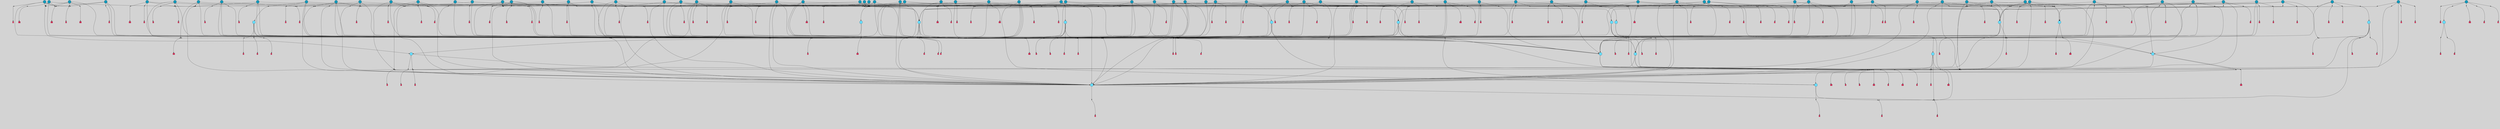 // File exported with GEGELATI v1.3.1
// On the 2024-04-08 17:49:16
// With the File::TPGGraphDotExporter
digraph{
	graph[pad = "0.212, 0.055" bgcolor = lightgray]
	node[shape=circle style = filled label = ""]
		T3 [fillcolor="#66ddff"]
		T4 [fillcolor="#66ddff"]
		T7 [fillcolor="#66ddff"]
		T9 [fillcolor="#66ddff"]
		T11 [fillcolor="#66ddff"]
		T24 [fillcolor="#66ddff"]
		T27 [fillcolor="#66ddff"]
		T54 [fillcolor="#66ddff"]
		T129 [fillcolor="#66ddff"]
		T130 [fillcolor="#66ddff"]
		T164 [fillcolor="#66ddff"]
		T207 [fillcolor="#66ddff"]
		T250 [fillcolor="#66ddff"]
		T264 [fillcolor="#1199bb"]
		T311 [fillcolor="#66ddff"]
		T317 [fillcolor="#66ddff"]
		T318 [fillcolor="#1199bb"]
		T344 [fillcolor="#1199bb"]
		T365 [fillcolor="#66ddff"]
		T415 [fillcolor="#1199bb"]
		T430 [fillcolor="#1199bb"]
		T455 [fillcolor="#66ddff"]
		T503 [fillcolor="#1199bb"]
		T519 [fillcolor="#1199bb"]
		T523 [fillcolor="#66ddff"]
		T542 [fillcolor="#1199bb"]
		T546 [fillcolor="#1199bb"]
		T563 [fillcolor="#1199bb"]
		T567 [fillcolor="#1199bb"]
		T573 [fillcolor="#1199bb"]
		T575 [fillcolor="#1199bb"]
		T577 [fillcolor="#1199bb"]
		T579 [fillcolor="#1199bb"]
		T585 [fillcolor="#1199bb"]
		T588 [fillcolor="#1199bb"]
		T593 [fillcolor="#1199bb"]
		T598 [fillcolor="#1199bb"]
		T601 [fillcolor="#1199bb"]
		T603 [fillcolor="#1199bb"]
		T604 [fillcolor="#1199bb"]
		T608 [fillcolor="#1199bb"]
		T610 [fillcolor="#1199bb"]
		T611 [fillcolor="#1199bb"]
		T612 [fillcolor="#1199bb"]
		T613 [fillcolor="#1199bb"]
		T615 [fillcolor="#1199bb"]
		T620 [fillcolor="#1199bb"]
		T627 [fillcolor="#1199bb"]
		T629 [fillcolor="#1199bb"]
		T630 [fillcolor="#1199bb"]
		T633 [fillcolor="#1199bb"]
		T643 [fillcolor="#1199bb"]
		T644 [fillcolor="#1199bb"]
		T650 [fillcolor="#1199bb"]
		T652 [fillcolor="#1199bb"]
		T653 [fillcolor="#1199bb"]
		T654 [fillcolor="#1199bb"]
		T655 [fillcolor="#1199bb"]
		T656 [fillcolor="#1199bb"]
		T657 [fillcolor="#1199bb"]
		T321 [fillcolor="#1199bb"]
		T658 [fillcolor="#1199bb"]
		T659 [fillcolor="#1199bb"]
		T660 [fillcolor="#1199bb"]
		T661 [fillcolor="#1199bb"]
		T662 [fillcolor="#66ddff"]
		T663 [fillcolor="#1199bb"]
		T665 [fillcolor="#1199bb"]
		T666 [fillcolor="#1199bb"]
		T668 [fillcolor="#1199bb"]
		T669 [fillcolor="#1199bb"]
		T670 [fillcolor="#1199bb"]
		T671 [fillcolor="#1199bb"]
		T673 [fillcolor="#1199bb"]
		T675 [fillcolor="#1199bb"]
		T676 [fillcolor="#1199bb"]
		T679 [fillcolor="#1199bb"]
		T680 [fillcolor="#1199bb"]
		T681 [fillcolor="#1199bb"]
		T682 [fillcolor="#1199bb"]
		T683 [fillcolor="#1199bb"]
		T686 [fillcolor="#1199bb"]
		T688 [fillcolor="#1199bb"]
		T689 [fillcolor="#1199bb"]
		T691 [fillcolor="#1199bb"]
		T692 [fillcolor="#1199bb"]
		T693 [fillcolor="#1199bb"]
		T694 [fillcolor="#1199bb"]
		T695 [fillcolor="#1199bb"]
		T696 [fillcolor="#1199bb"]
		T697 [fillcolor="#1199bb"]
		T698 [fillcolor="#1199bb"]
		T699 [fillcolor="#1199bb"]
		T700 [fillcolor="#1199bb"]
		T701 [fillcolor="#1199bb"]
		T702 [fillcolor="#1199bb"]
		T703 [fillcolor="#1199bb"]
		T704 [fillcolor="#1199bb"]
		T705 [fillcolor="#1199bb"]
		P7633 [fillcolor="#cccccc" shape=point] //6|
		I7633 [shape=box style=invis label="6|1&2|6#1|7&#92;n10|7&2|0#1|5&#92;n9|4&0|1#2|2&#92;n8|6&0|0#1|0&#92;n"]
		P7633 -> I7633[style=invis]
		A5588 [fillcolor="#ff3366" shape=box margin=0.03 width=0 height=0 label="3"]
		T3 -> P7633 -> A5588
		P7634 [fillcolor="#cccccc" shape=point] //3|
		I7634 [shape=box style=invis label="7|6&2|4#0|2&#92;n10|3&2|7#1|4&#92;n11|6&0|4#0|1&#92;n7|1&0|0#2|6&#92;n7|6&0|3#2|6&#92;n4|0&2|6#0|1&#92;n4|4&2|5#0|2&#92;n4|6&0|4#2|7&#92;n10|0&2|3#1|5&#92;n2|6&0|5#0|2&#92;n1|0&2|3#0|7&#92;n1|6&2|0#0|5&#92;n6|2&0|1#0|7&#92;n9|2&0|3#2|7&#92;n5|3&0|6#0|6&#92;n1|7&2|5#2|3&#92;n8|1&2|7#0|6&#92;n1|0&2|5#2|1&#92;n7|1&2|2#2|5&#92;n7|4&2|6#0|3&#92;n"]
		P7634 -> I7634[style=invis]
		A5589 [fillcolor="#ff3366" shape=box margin=0.03 width=0 height=0 label="4"]
		T3 -> P7634 -> A5589
		P7635 [fillcolor="#cccccc" shape=point] //7|
		I7635 [shape=box style=invis label="0|2&2|4#2|6&#92;n5|3&0|6#0|1&#92;n4|7&2|6#0|5&#92;n7|6&0|7#0|5&#92;n10|7&2|2#1|1&#92;n"]
		P7635 -> I7635[style=invis]
		A5590 [fillcolor="#ff3366" shape=box margin=0.03 width=0 height=0 label="4"]
		T4 -> P7635 -> A5590
		P7636 [fillcolor="#cccccc" shape=point] //0|
		I7636 [shape=box style=invis label="2|5&0|1#0|6&#92;n6|1&2|2#2|7&#92;n8|0&0|3#1|4&#92;n4|3&2|5#2|4&#92;n8|1&2|4#0|0&#92;n6|6&0|1#2|6&#92;n11|7&2|4#2|5&#92;n6|2&2|4#0|2&#92;n8|5&2|4#2|4&#92;n2|1&2|1#2|2&#92;n2|7&2|5#2|6&#92;n9|7&0|5#0|4&#92;n1|2&0|5#2|6&#92;n4|2&2|3#2|7&#92;n3|3&2|1#0|2&#92;n"]
		P7636 -> I7636[style=invis]
		A5591 [fillcolor="#ff3366" shape=box margin=0.03 width=0 height=0 label="5"]
		T4 -> P7636 -> A5591
		P7637 [fillcolor="#cccccc" shape=point] //-3|
		I7637 [shape=box style=invis label="1|6&2|7#0|7&#92;n10|2&0|7#1|3&#92;n9|6&2|7#2|2&#92;n5|3&0|7#0|7&#92;n1|6&2|3#0|0&#92;n2|3&2|3#2|2&#92;n5|1&2|6#0|6&#92;n"]
		P7637 -> I7637[style=invis]
		A5592 [fillcolor="#ff3366" shape=box margin=0.03 width=0 height=0 label="7"]
		T7 -> P7637 -> A5592
		P7638 [fillcolor="#cccccc" shape=point] //5|
		I7638 [shape=box style=invis label="0|5&2|3#0|1&#92;n0|6&2|1#2|4&#92;n6|2&2|6#0|7&#92;n7|4&0|3#0|1&#92;n5|4&0|7#1|6&#92;n9|1&0|5#2|2&#92;n6|3&2|3#1|7&#92;n11|7&2|4#1|6&#92;n2|5&0|1#0|0&#92;n4|7&0|0#0|2&#92;n6|2&0|6#0|0&#92;n2|1&2|6#2|4&#92;n10|0&2|0#1|0&#92;n6|6&2|4#0|6&#92;n"]
		P7638 -> I7638[style=invis]
		A5593 [fillcolor="#ff3366" shape=box margin=0.03 width=0 height=0 label="8"]
		T7 -> P7638 -> A5593
		P7639 [fillcolor="#cccccc" shape=point] //-6|
		I7639 [shape=box style=invis label="11|1&0|7#2|0&#92;n10|4&0|1#1|0&#92;n4|3&2|4#2|1&#92;n0|5&2|0#0|0&#92;n6|1&0|0#0|3&#92;n8|2&2|0#0|4&#92;n11|4&2|0#1|6&#92;n7|0&2|6#2|3&#92;n5|3&2|6#2|0&#92;n2|0&2|0#0|4&#92;n"]
		P7639 -> I7639[style=invis]
		A5594 [fillcolor="#ff3366" shape=box margin=0.03 width=0 height=0 label="9"]
		T9 -> P7639 -> A5594
		P7640 [fillcolor="#cccccc" shape=point] //2|
		I7640 [shape=box style=invis label="6|3&2|7#1|4&#92;n8|6&0|0#2|5&#92;n2|1&0|2#0|3&#92;n8|7&0|6#0|4&#92;n2|1&2|0#0|1&#92;n0|0&2|2#2|3&#92;n6|6&0|7#2|1&#92;n6|1&0|7#2|6&#92;n5|4&2|7#0|4&#92;n0|3&0|4#2|0&#92;n11|0&2|0#2|5&#92;n4|5&2|5#2|4&#92;n5|7&0|6#0|4&#92;n9|7&2|5#0|3&#92;n5|4&2|1#0|3&#92;n5|3&0|1#1|7&#92;n0|4&0|3#2|5&#92;n"]
		P7640 -> I7640[style=invis]
		A5595 [fillcolor="#ff3366" shape=box margin=0.03 width=0 height=0 label="10"]
		T9 -> P7640 -> A5595
		P7641 [fillcolor="#cccccc" shape=point] //6|
		I7641 [shape=box style=invis label="3|0&2|7#2|2&#92;n3|2&0|4#2|5&#92;n5|1&0|2#1|0&#92;n8|7&0|1#2|0&#92;n8|5&0|3#0|6&#92;n0|2&0|2#2|3&#92;n1|5&2|5#0|5&#92;n5|6&0|6#0|7&#92;n6|7&0|0#2|6&#92;n1|2&2|3#0|0&#92;n7|7&2|3#0|4&#92;n0|7&2|7#0|6&#92;n1|0&2|2#2|7&#92;n4|4&0|1#0|0&#92;n"]
		P7641 -> I7641[style=invis]
		A5596 [fillcolor="#ff3366" shape=box margin=0.03 width=0 height=0 label="11"]
		T11 -> P7641 -> A5596
		P7642 [fillcolor="#cccccc" shape=point] //-4|
		I7642 [shape=box style=invis label="4|1&0|4#2|6&#92;n1|2&2|2#2|0&#92;n1|2&2|0#0|6&#92;n8|4&2|3#2|5&#92;n5|5&2|1#1|0&#92;n"]
		P7642 -> I7642[style=invis]
		A5597 [fillcolor="#ff3366" shape=box margin=0.03 width=0 height=0 label="12"]
		T11 -> P7642 -> A5597
		P7643 [fillcolor="#cccccc" shape=point] //-3|
		I7643 [shape=box style=invis label="8|1&2|3#0|5&#92;n0|6&0|5#0|5&#92;n3|7&2|1#0|6&#92;n3|5&0|1#0|0&#92;n9|5&2|0#0|4&#92;n3|5&0|2#0|3&#92;n10|6&2|4#1|0&#92;n9|4&2|7#2|6&#92;n1|7&2|5#2|2&#92;n"]
		P7643 -> I7643[style=invis]
		A5598 [fillcolor="#ff3366" shape=box margin=0.03 width=0 height=0 label="5"]
		T4 -> P7643 -> A5598
		P7644 [fillcolor="#cccccc" shape=point] //1|
		I7644 [shape=box style=invis label="5|1&0|6#2|7&#92;n2|4&0|4#2|2&#92;n0|6&0|5#0|4&#92;n10|6&2|5#1|6&#92;n9|3&0|1#1|7&#92;n10|3&2|2#1|0&#92;n5|0&0|0#2|1&#92;n11|3&2|3#1|5&#92;n10|3&0|1#1|0&#92;n2|4&0|1#0|1&#92;n0|2&0|3#2|4&#92;n9|2&2|1#2|5&#92;n11|7&2|6#2|6&#92;n"]
		P7644 -> I7644[style=invis]
		T24 -> P7644 -> T7
		P7645 [fillcolor="#cccccc" shape=point] //5|
		I7645 [shape=box style=invis label="3|0&2|0#0|1&#92;n3|0&0|7#0|1&#92;n5|3&0|2#2|6&#92;n4|4&2|4#2|6&#92;n11|2&0|7#1|6&#92;n2|7&2|2#2|5&#92;n9|3&2|6#2|7&#92;n7|7&0|0#0|4&#92;n6|1&2|4#2|3&#92;n5|4&2|0#1|6&#92;n1|3&0|7#0|4&#92;n"]
		P7645 -> I7645[style=invis]
		A5599 [fillcolor="#ff3366" shape=box margin=0.03 width=0 height=0 label="7"]
		T24 -> P7645 -> A5599
		P7646 [fillcolor="#cccccc" shape=point] //-2|
		I7646 [shape=box style=invis label="4|1&0|4#0|3&#92;n4|2&0|5#2|0&#92;n5|5&2|6#0|5&#92;n1|4&0|1#0|2&#92;n6|3&2|7#1|5&#92;n0|4&2|0#0|3&#92;n8|5&2|5#1|2&#92;n10|7&2|7#1|1&#92;n3|4&0|0#2|1&#92;n3|6&2|5#2|5&#92;n8|3&0|1#0|7&#92;n10|0&2|7#1|3&#92;n4|1&2|4#0|1&#92;n9|3&2|0#0|4&#92;n3|6&2|0#0|4&#92;n1|2&0|6#2|1&#92;n4|0&2|1#2|2&#92;n"]
		P7646 -> I7646[style=invis]
		A5600 [fillcolor="#ff3366" shape=box margin=0.03 width=0 height=0 label="14"]
		T24 -> P7646 -> A5600
		P7647 [fillcolor="#cccccc" shape=point] //2|
		I7647 [shape=box style=invis label="9|1&2|3#0|1&#92;n5|2&2|0#2|4&#92;n3|6&2|5#2|7&#92;n7|0&2|5#0|4&#92;n1|2&0|3#0|5&#92;n7|3&2|7#0|0&#92;n"]
		P7647 -> I7647[style=invis]
		A5601 [fillcolor="#ff3366" shape=box margin=0.03 width=0 height=0 label="2"]
		T27 -> P7647 -> A5601
		P7648 [fillcolor="#cccccc" shape=point] //-6|
		I7648 [shape=box style=invis label="7|5&0|4#0|4&#92;n11|0&2|5#2|1&#92;n"]
		P7648 -> I7648[style=invis]
		A5602 [fillcolor="#ff3366" shape=box margin=0.03 width=0 height=0 label="3"]
		T27 -> P7648 -> A5602
		T27 -> P7634
		T27 -> P7636
		P7649 [fillcolor="#cccccc" shape=point] //0|
		I7649 [shape=box style=invis label="4|0&0|3#2|7&#92;n10|2&0|3#1|7&#92;n3|5&0|2#0|3&#92;n4|5&0|0#2|1&#92;n10|7&2|0#1|2&#92;n5|3&2|3#1|6&#92;n9|5&2|0#0|4&#92;n5|4&2|7#0|2&#92;n10|3&2|7#1|4&#92;n7|2&0|1#2|6&#92;n8|6&0|5#0|5&#92;n8|7&2|3#0|5&#92;n2|6&2|4#0|0&#92;n"]
		P7649 -> I7649[style=invis]
		A5603 [fillcolor="#ff3366" shape=box margin=0.03 width=0 height=0 label="5"]
		T27 -> P7649 -> A5603
		P7650 [fillcolor="#cccccc" shape=point] //8|
		I7650 [shape=box style=invis label="9|0&0|1#2|0&#92;n10|1&2|5#1|4&#92;n8|2&2|6#0|4&#92;n2|4&2|5#2|3&#92;n4|2&2|2#0|2&#92;n7|5&0|2#0|0&#92;n8|2&2|1#1|3&#92;n8|7&0|7#2|1&#92;n1|1&0|0#0|7&#92;n5|6&2|5#1|0&#92;n6|6&2|5#0|0&#92;n11|4&0|3#2|6&#92;n4|2&2|4#0|7&#92;n5|6&0|1#2|0&#92;n11|3&0|2#0|7&#92;n"]
		P7650 -> I7650[style=invis]
		A5604 [fillcolor="#ff3366" shape=box margin=0.03 width=0 height=0 label="6"]
		T54 -> P7650 -> A5604
		T54 -> P7645
		P7651 [fillcolor="#cccccc" shape=point] //-10|
		I7651 [shape=box style=invis label="3|6&0|0#0|4&#92;n4|1&2|4#0|1&#92;n5|1&0|1#0|4&#92;n5|5&2|6#0|5&#92;n6|5&0|6#0|3&#92;n11|1&2|0#0|1&#92;n0|7&2|0#0|3&#92;n1|2&0|6#0|1&#92;n8|0&0|4#2|0&#92;n0|4&0|7#2|7&#92;n7|0&2|7#1|3&#92;n3|1&0|5#2|5&#92;n5|1&0|4#0|3&#92;n2|2&0|2#0|0&#92;n8|3&0|1#0|7&#92;n3|0&0|3#0|5&#92;n7|2&0|5#2|0&#92;n6|3&2|7#1|5&#92;n4|7&2|7#2|1&#92;n"]
		P7651 -> I7651[style=invis]
		A5605 [fillcolor="#ff3366" shape=box margin=0.03 width=0 height=0 label="14"]
		T54 -> P7651 -> A5605
		T54 -> P7638
		T129 -> P7650
		T129 -> P7645
		P7652 [fillcolor="#cccccc" shape=point] //10|
		I7652 [shape=box style=invis label="4|5&2|7#2|1&#92;n1|7&2|3#0|6&#92;n3|5&2|2#0|3&#92;n10|3&0|7#1|4&#92;n7|1&0|4#2|6&#92;n10|2&0|3#1|7&#92;n9|5&2|0#0|4&#92;n4|0&0|3#2|7&#92;n11|4&2|6#1|2&#92;n5|4&2|7#0|2&#92;n2|6&2|4#0|0&#92;n6|5&0|7#2|1&#92;n5|3&2|3#1|6&#92;n10|7&2|0#1|2&#92;n"]
		P7652 -> I7652[style=invis]
		A5606 [fillcolor="#ff3366" shape=box margin=0.03 width=0 height=0 label="5"]
		T129 -> P7652 -> A5606
		P7653 [fillcolor="#cccccc" shape=point] //5|
		I7653 [shape=box style=invis label="9|4&2|3#1|3&#92;n0|4&2|4#0|5&#92;n6|1&2|6#2|5&#92;n4|0&0|5#2|0&#92;n"]
		P7653 -> I7653[style=invis]
		A5607 [fillcolor="#ff3366" shape=box margin=0.03 width=0 height=0 label="7"]
		T129 -> P7653 -> A5607
		P7654 [fillcolor="#cccccc" shape=point] //6|
		I7654 [shape=box style=invis label="9|4&2|7#0|6&#92;n8|4&0|1#1|0&#92;n1|3&0|0#2|1&#92;n2|4&0|6#2|2&#92;n5|1&2|5#0|7&#92;n3|0&0|3#2|6&#92;n2|2&2|6#0|2&#92;n8|4&0|4#2|2&#92;n5|1&2|4#0|3&#92;n9|4&0|6#0|6&#92;n5|0&2|2#1|5&#92;n11|7&0|0#1|1&#92;n0|4&0|3#0|3&#92;n7|7&2|4#2|5&#92;n1|5&0|1#2|1&#92;n"]
		P7654 -> I7654[style=invis]
		A5608 [fillcolor="#ff3366" shape=box margin=0.03 width=0 height=0 label="1"]
		T129 -> P7654 -> A5608
		P7655 [fillcolor="#cccccc" shape=point] //-5|
		I7655 [shape=box style=invis label="10|6&2|5#1|6&#92;n9|3&0|1#1|7&#92;n2|4&0|1#0|1&#92;n11|3&0|7#1|6&#92;n5|1&0|6#2|7&#92;n8|0&0|0#0|1&#92;n0|6&0|7#0|4&#92;n6|7&2|6#2|6&#92;n11|0&2|3#0|5&#92;n"]
		P7655 -> I7655[style=invis]
		T130 -> P7655 -> T7
		P7656 [fillcolor="#cccccc" shape=point] //9|
		I7656 [shape=box style=invis label="9|0&2|4#1|2&#92;n10|3&0|5#1|7&#92;n"]
		P7656 -> I7656[style=invis]
		A5609 [fillcolor="#ff3366" shape=box margin=0.03 width=0 height=0 label="3"]
		T130 -> P7656 -> A5609
		P7657 [fillcolor="#cccccc" shape=point] //4|
		I7657 [shape=box style=invis label="7|1&2|6#1|3&#92;n10|1&0|3#1|6&#92;n8|5&2|3#2|1&#92;n11|5&0|0#2|6&#92;n4|1&0|6#0|0&#92;n11|1&0|2#0|3&#92;n2|0&2|1#0|7&#92;n"]
		P7657 -> I7657[style=invis]
		A5610 [fillcolor="#ff3366" shape=box margin=0.03 width=0 height=0 label="2"]
		T130 -> P7657 -> A5610
		P7658 [fillcolor="#cccccc" shape=point] //-10|
		I7658 [shape=box style=invis label="8|4&0|2#0|1&#92;n5|3&2|6#2|7&#92;n3|1&2|7#0|6&#92;n4|7&0|4#0|2&#92;n1|7&2|6#0|4&#92;n10|5&2|1#1|5&#92;n4|0&0|7#0|7&#92;n6|6&0|0#0|1&#92;n10|4&2|1#1|0&#92;n"]
		P7658 -> I7658[style=invis]
		A5611 [fillcolor="#ff3366" shape=box margin=0.03 width=0 height=0 label="5"]
		T130 -> P7658 -> A5611
		T164 -> P7636
		P7659 [fillcolor="#cccccc" shape=point] //-1|
		I7659 [shape=box style=invis label="6|4&0|4#2|4&#92;n4|5&2|5#2|4&#92;n9|7&2|5#0|3&#92;n3|7&2|6#0|6&#92;n8|7&0|6#0|4&#92;n2|1&2|0#0|1&#92;n8|6&0|0#2|5&#92;n2|1&0|2#0|3&#92;n6|1&0|7#2|6&#92;n6|3&0|1#1|6&#92;n5|4&2|7#0|4&#92;n0|7&0|4#2|0&#92;n11|0&2|0#2|5&#92;n3|7&2|0#2|7&#92;n8|3&2|7#1|4&#92;n5|7&0|6#0|4&#92;n0|0&2|3#2|3&#92;n5|4&2|1#0|3&#92;n0|4&0|3#2|5&#92;n"]
		P7659 -> I7659[style=invis]
		A5612 [fillcolor="#ff3366" shape=box margin=0.03 width=0 height=0 label="10"]
		T164 -> P7659 -> A5612
		P7660 [fillcolor="#cccccc" shape=point] //-7|
		I7660 [shape=box style=invis label="6|1&0|2#0|3&#92;n1|2&0|1#2|0&#92;n10|3&2|2#1|1&#92;n0|1&0|2#0|7&#92;n4|6&2|7#2|4&#92;n6|0&2|7#0|6&#92;n"]
		P7660 -> I7660[style=invis]
		A5613 [fillcolor="#ff3366" shape=box margin=0.03 width=0 height=0 label="7"]
		T164 -> P7660 -> A5613
		P7661 [fillcolor="#cccccc" shape=point] //-6|
		I7661 [shape=box style=invis label="11|7&0|1#0|6&#92;n3|5&0|1#0|3&#92;n1|5&0|5#0|6&#92;n1|7&2|5#2|2&#92;n0|0&0|2#2|2&#92;n4|4&0|1#0|5&#92;n6|4&2|2#0|2&#92;n0|6&2|5#0|5&#92;n0|3&2|2#2|6&#92;n"]
		P7661 -> I7661[style=invis]
		A5614 [fillcolor="#ff3366" shape=box margin=0.03 width=0 height=0 label="5"]
		T164 -> P7661 -> A5614
		P7662 [fillcolor="#cccccc" shape=point] //4|
		I7662 [shape=box style=invis label="4|3&0|6#0|3&#92;n5|7&2|3#2|2&#92;n5|6&0|7#1|2&#92;n1|4&2|6#0|3&#92;n8|4&2|1#2|5&#92;n9|5&2|4#1|4&#92;n2|4&0|5#0|7&#92;n10|0&0|6#1|3&#92;n3|0&0|6#0|2&#92;n2|7&2|7#2|6&#92;n5|2&0|5#1|5&#92;n10|4&2|5#1|7&#92;n4|0&0|4#2|4&#92;n11|1&0|4#2|6&#92;n10|6&2|0#1|4&#92;n9|7&0|3#1|4&#92;n4|5&2|7#0|6&#92;n11|5&2|6#2|3&#92;n0|3&0|5#0|1&#92;n"]
		P7662 -> I7662[style=invis]
		A5615 [fillcolor="#ff3366" shape=box margin=0.03 width=0 height=0 label="13"]
		T164 -> P7662 -> A5615
		P7663 [fillcolor="#cccccc" shape=point] //7|
		I7663 [shape=box style=invis label="7|0&2|1#2|0&#92;n9|7&2|1#1|7&#92;n8|2&0|1#1|0&#92;n6|6&0|2#1|1&#92;n2|2&0|5#0|0&#92;n5|7&0|0#2|1&#92;n5|1&2|5#1|5&#92;n4|7&2|4#2|3&#92;n10|5&2|2#1|5&#92;n1|3&2|2#2|0&#92;n10|2&2|6#1|5&#92;n"]
		P7663 -> I7663[style=invis]
		A5616 [fillcolor="#ff3366" shape=box margin=0.03 width=0 height=0 label="1"]
		T207 -> P7663 -> A5616
		P7664 [fillcolor="#cccccc" shape=point] //-3|
		I7664 [shape=box style=invis label="3|7&0|0#0|2&#92;n11|5&0|1#1|1&#92;n4|1&0|6#2|6&#92;n4|0&0|1#0|5&#92;n"]
		P7664 -> I7664[style=invis]
		T207 -> P7664 -> T24
		P7665 [fillcolor="#cccccc" shape=point] //5|
		I7665 [shape=box style=invis label="8|1&2|6#0|6&#92;n3|0&0|7#0|1&#92;n11|3&0|2#2|6&#92;n4|4&2|4#2|6&#92;n11|2&0|7#1|6&#92;n2|7&2|2#2|5&#92;n7|7&0|0#0|4&#92;n6|1&2|4#2|3&#92;n5|4&2|0#1|6&#92;n3|0&2|0#0|1&#92;n1|3&0|7#0|4&#92;n"]
		P7665 -> I7665[style=invis]
		A5617 [fillcolor="#ff3366" shape=box margin=0.03 width=0 height=0 label="7"]
		T207 -> P7665 -> A5617
		P7666 [fillcolor="#cccccc" shape=point] //5|
		I7666 [shape=box style=invis label="10|4&2|6#1|2&#92;n8|4&0|1#1|0&#92;n0|4&2|6#0|0&#92;n8|4&2|5#2|1&#92;n7|5&2|5#1|0&#92;n3|6&0|6#2|2&#92;n1|7&0|7#0|5&#92;n2|0&0|7#2|4&#92;n9|4&2|6#2|7&#92;n2|6&2|2#0|0&#92;n11|7&2|7#0|7&#92;n5|5&0|0#0|1&#92;n10|1&0|0#1|0&#92;n7|3&0|1#2|5&#92;n9|2&2|7#1|5&#92;n9|0&2|5#1|2&#92;n1|6&2|4#2|2&#92;n3|3&2|2#0|7&#92;n1|6&2|0#0|0&#92;n6|4&2|6#1|0&#92;n"]
		P7666 -> I7666[style=invis]
		A5618 [fillcolor="#ff3366" shape=box margin=0.03 width=0 height=0 label="1"]
		T207 -> P7666 -> A5618
		P7667 [fillcolor="#cccccc" shape=point] //7|
		I7667 [shape=box style=invis label="6|1&2|6#2|7&#92;n7|0&2|4#2|3&#92;n3|3&0|7#0|6&#92;n5|4&0|2#2|4&#92;n8|5&2|6#2|7&#92;n0|0&2|3#0|3&#92;n5|4&2|4#2|6&#92;n"]
		P7667 -> I7667[style=invis]
		T207 -> P7667 -> T4
		P7668 [fillcolor="#cccccc" shape=point] //8|
		I7668 [shape=box style=invis label="5|4&2|1#1|0&#92;n3|0&0|3#2|0&#92;n3|7&2|2#0|6&#92;n6|6&0|2#2|4&#92;n0|0&0|2#0|6&#92;n"]
		P7668 -> I7668[style=invis]
		T250 -> P7668 -> T164
		P7669 [fillcolor="#cccccc" shape=point] //5|
		I7669 [shape=box style=invis label="3|0&2|0#2|1&#92;n3|0&0|7#0|1&#92;n5|3&0|2#2|6&#92;n4|4&2|4#2|6&#92;n5|4&2|0#1|6&#92;n2|7&2|2#2|5&#92;n1|3&0|7#0|4&#92;n11|6&2|2#0|7&#92;n7|7&0|0#0|4&#92;n6|1&2|4#2|3&#92;n11|0&0|7#1|6&#92;n9|3&2|6#2|7&#92;n"]
		P7669 -> I7669[style=invis]
		A5619 [fillcolor="#ff3366" shape=box margin=0.03 width=0 height=0 label="7"]
		T250 -> P7669 -> A5619
		P7670 [fillcolor="#cccccc" shape=point] //7|
		I7670 [shape=box style=invis label="7|4&2|7#0|4&#92;n4|6&0|1#2|5&#92;n2|1&2|3#0|0&#92;n4|3&2|0#0|1&#92;n0|0&2|7#2|7&#92;n7|7&0|5#2|3&#92;n5|0&2|1#2|2&#92;n10|0&0|4#1|2&#92;n4|4&0|7#0|0&#92;n6|7&0|2#0|1&#92;n1|4&2|5#0|4&#92;n"]
		P7670 -> I7670[style=invis]
		A5620 [fillcolor="#ff3366" shape=box margin=0.03 width=0 height=0 label="0"]
		T250 -> P7670 -> A5620
		T250 -> P7645
		P7671 [fillcolor="#cccccc" shape=point] //10|
		I7671 [shape=box style=invis label="6|1&2|4#2|3&#92;n3|0&0|7#0|1&#92;n5|3&0|2#2|6&#92;n4|4&0|4#2|6&#92;n5|4&2|0#1|6&#92;n10|5&0|6#1|5&#92;n2|5&2|1#2|2&#92;n1|3&0|7#0|4&#92;n3|0&2|0#0|1&#92;n11|2&0|5#1|6&#92;n9|3&2|6#2|7&#92;n7|7&0|0#0|4&#92;n"]
		P7671 -> I7671[style=invis]
		A5621 [fillcolor="#ff3366" shape=box margin=0.03 width=0 height=0 label="7"]
		T250 -> P7671 -> A5621
		P7672 [fillcolor="#cccccc" shape=point] //-2|
		I7672 [shape=box style=invis label="11|7&2|0#1|7&#92;n4|3&0|1#2|5&#92;n0|4&2|4#2|7&#92;n1|6&0|0#0|4&#92;n4|0&0|0#0|5&#92;n0|6&2|3#2|0&#92;n9|6&2|5#1|3&#92;n0|7&2|1#2|5&#92;n4|4&0|5#0|1&#92;n10|4&0|0#1|0&#92;n"]
		P7672 -> I7672[style=invis]
		A5622 [fillcolor="#ff3366" shape=box margin=0.03 width=0 height=0 label="12"]
		T264 -> P7672 -> A5622
		P7673 [fillcolor="#cccccc" shape=point] //-3|
		I7673 [shape=box style=invis label="7|2&2|4#0|2&#92;n4|1&2|6#0|1&#92;n11|6&0|4#0|1&#92;n7|1&0|0#2|6&#92;n6|2&0|1#0|7&#92;n10|3&2|7#1|4&#92;n3|5&2|3#0|1&#92;n4|4&2|5#0|2&#92;n4|6&0|4#2|7&#92;n2|5&0|5#0|2&#92;n10|0&2|3#1|4&#92;n0|1&2|7#0|6&#92;n7|6&0|3#2|6&#92;n1|3&0|6#2|0&#92;n5|3&0|6#0|6&#92;n1|4&2|5#2|3&#92;n1|6&2|0#0|5&#92;n9|2&0|3#2|7&#92;n7|1&2|2#2|5&#92;n"]
		P7673 -> I7673[style=invis]
		T264 -> P7673 -> T207
		P7674 [fillcolor="#cccccc" shape=point] //2|
		I7674 [shape=box style=invis label="4|1&0|4#2|6&#92;n5|5&2|1#1|0&#92;n1|0&2|0#0|6&#92;n8|4&2|3#2|5&#92;n"]
		P7674 -> I7674[style=invis]
		T264 -> P7674 -> T11
		P7675 [fillcolor="#cccccc" shape=point] //2|
		I7675 [shape=box style=invis label="11|0&2|3#0|7&#92;n10|4&2|5#1|6&#92;n4|7&0|2#2|3&#92;n6|0&2|6#0|6&#92;n9|0&0|7#0|5&#92;n7|2&2|4#1|2&#92;n5|1&2|6#2|7&#92;n"]
		P7675 -> I7675[style=invis]
		T311 -> P7675 -> T7
		P7676 [fillcolor="#cccccc" shape=point] //5|
		I7676 [shape=box style=invis label="5|4&2|0#1|6&#92;n3|0&0|7#0|1&#92;n5|3&0|2#2|6&#92;n11|2&0|7#1|6&#92;n2|7&2|2#2|5&#92;n9|3&2|6#2|7&#92;n7|7&0|0#0|4&#92;n6|1&2|4#2|3&#92;n3|0&2|0#0|1&#92;n1|3&2|7#0|4&#92;n"]
		P7676 -> I7676[style=invis]
		A5623 [fillcolor="#ff3366" shape=box margin=0.03 width=0 height=0 label="7"]
		T311 -> P7676 -> A5623
		T311 -> P7672
		P7677 [fillcolor="#cccccc" shape=point] //-1|
		I7677 [shape=box style=invis label="1|7&2|1#0|6&#92;n8|1&2|3#0|5&#92;n10|6&2|7#1|0&#92;n1|7&2|5#0|2&#92;n0|3&0|3#2|2&#92;n3|5&0|1#0|0&#92;n3|5&0|2#0|3&#92;n1|5&2|0#0|4&#92;n5|7&2|2#2|5&#92;n4|0&2|3#0|3&#92;n"]
		P7677 -> I7677[style=invis]
		T311 -> P7677 -> T3
		P7678 [fillcolor="#cccccc" shape=point] //2|
		I7678 [shape=box style=invis label="4|1&0|5#0|1&#92;n6|4&0|7#2|4&#92;n10|5&2|6#1|4&#92;n9|2&0|4#2|3&#92;n6|2&2|3#1|7&#92;n8|1&0|2#0|3&#92;n4|0&2|0#0|1&#92;n"]
		P7678 -> I7678[style=invis]
		T311 -> P7678 -> T54
		P7679 [fillcolor="#cccccc" shape=point] //7|
		I7679 [shape=box style=invis label="9|6&2|6#1|3&#92;n9|7&2|0#1|7&#92;n3|0&2|0#0|0&#92;n1|6&0|0#0|4&#92;n7|4&0|3#0|1&#92;n"]
		P7679 -> I7679[style=invis]
		A5624 [fillcolor="#ff3366" shape=box margin=0.03 width=0 height=0 label="12"]
		T318 -> P7679 -> A5624
		P7680 [fillcolor="#cccccc" shape=point] //-9|
		I7680 [shape=box style=invis label="7|1&0|0#2|6&#92;n1|6&0|4#2|7&#92;n7|6&2|4#0|2&#92;n10|7&2|1#1|3&#92;n7|6&0|3#2|6&#92;n4|0&2|2#2|1&#92;n1|0&0|5#2|3&#92;n6|1&2|6#1|1&#92;n7|4&2|6#1|0&#92;n9|5&0|1#0|2&#92;n9|2&0|3#0|7&#92;n6|0&2|7#0|6&#92;n10|5&2|3#1|5&#92;n10|0&2|7#1|4&#92;n1|0&2|3#0|7&#92;n5|2&0|6#0|6&#92;n2|6&0|1#0|2&#92;n7|4&2|5#0|3&#92;n3|6&2|4#0|5&#92;n1|6&2|0#0|5&#92;n"]
		P7680 -> I7680[style=invis]
		A5625 [fillcolor="#ff3366" shape=box margin=0.03 width=0 height=0 label="4"]
		T318 -> P7680 -> A5625
		P7681 [fillcolor="#cccccc" shape=point] //-7|
		I7681 [shape=box style=invis label="9|1&2|7#2|1&#92;n7|0&2|0#2|7&#92;n2|3&2|3#2|2&#92;n8|5&2|1#0|3&#92;n5|5&0|7#0|1&#92;n1|6&2|7#0|7&#92;n10|2&0|7#1|3&#92;n6|4&2|2#2|4&#92;n0|6&2|5#0|2&#92;n"]
		P7681 -> I7681[style=invis]
		A5626 [fillcolor="#ff3366" shape=box margin=0.03 width=0 height=0 label="7"]
		T318 -> P7681 -> A5626
		P7682 [fillcolor="#cccccc" shape=point] //3|
		I7682 [shape=box style=invis label="7|6&2|4#0|2&#92;n10|3&2|7#1|4&#92;n11|6&0|4#0|1&#92;n7|1&0|0#2|6&#92;n7|6&0|3#2|6&#92;n4|0&2|6#0|1&#92;n4|4&2|5#0|2&#92;n4|6&0|4#2|7&#92;n10|0&2|3#1|5&#92;n2|6&0|5#0|2&#92;n1|0&2|3#0|7&#92;n1|6&2|0#0|5&#92;n6|2&0|1#0|7&#92;n9|2&0|3#2|7&#92;n5|3&0|6#0|6&#92;n1|7&2|5#2|3&#92;n8|1&2|7#0|6&#92;n1|0&2|5#2|1&#92;n7|1&2|2#2|5&#92;n7|4&2|6#0|3&#92;n"]
		P7682 -> I7682[style=invis]
		A5627 [fillcolor="#ff3366" shape=box margin=0.03 width=0 height=0 label="4"]
		T317 -> P7682 -> A5627
		P7683 [fillcolor="#cccccc" shape=point] //6|
		I7683 [shape=box style=invis label="6|1&2|6#1|7&#92;n10|7&2|0#1|5&#92;n9|4&0|1#2|2&#92;n8|6&0|0#1|0&#92;n"]
		P7683 -> I7683[style=invis]
		A5628 [fillcolor="#ff3366" shape=box margin=0.03 width=0 height=0 label="3"]
		T317 -> P7683 -> A5628
		P7684 [fillcolor="#cccccc" shape=point] //-9|
		I7684 [shape=box style=invis label="11|5&0|0#2|6&#92;n8|5&2|3#2|1&#92;n7|1&0|6#1|3&#92;n11|4&0|2#0|1&#92;n9|0&2|7#1|6&#92;n10|1&0|3#1|6&#92;n0|3&0|4#2|5&#92;n5|7&2|3#1|6&#92;n2|0&2|1#0|7&#92;n"]
		P7684 -> I7684[style=invis]
		A5629 [fillcolor="#ff3366" shape=box margin=0.03 width=0 height=0 label="2"]
		T318 -> P7684 -> A5629
		P7685 [fillcolor="#cccccc" shape=point] //-1|
		I7685 [shape=box style=invis label="1|7&2|1#0|6&#92;n8|1&2|3#0|5&#92;n10|6&2|7#1|0&#92;n1|7&2|5#0|2&#92;n0|3&0|3#2|2&#92;n3|5&0|1#0|0&#92;n3|5&0|2#0|3&#92;n1|5&2|0#0|4&#92;n5|7&2|2#2|5&#92;n4|0&2|3#0|3&#92;n"]
		P7685 -> I7685[style=invis]
		T318 -> P7685 -> T317
		P7686 [fillcolor="#cccccc" shape=point] //-4|
		I7686 [shape=box style=invis label="7|2&2|4#0|2&#92;n4|1&2|6#0|1&#92;n0|1&2|7#0|6&#92;n6|2&0|1#0|7&#92;n10|3&2|7#1|4&#92;n3|5&2|3#0|1&#92;n4|4&2|5#0|2&#92;n4|6&0|4#2|7&#92;n2|5&0|5#0|2&#92;n10|0&2|3#1|4&#92;n11|6&0|4#0|1&#92;n7|6&0|3#2|6&#92;n1|3&0|6#2|0&#92;n5|3&0|6#0|6&#92;n1|4&2|5#2|3&#92;n1|1&2|0#0|5&#92;n9|2&0|3#2|7&#92;n7|1&2|2#2|5&#92;n"]
		P7686 -> I7686[style=invis]
		T344 -> P7686 -> T207
		T344 -> P7674
		T344 -> P7674
		P7687 [fillcolor="#cccccc" shape=point] //2|
		I7687 [shape=box style=invis label="11|2&2|1#2|2&#92;n0|1&0|0#0|6&#92;n9|2&0|4#2|2&#92;n9|7&2|0#0|0&#92;n4|5&0|6#2|7&#92;n6|7&0|2#0|1&#92;n5|6&0|2#1|0&#92;n11|6&2|1#2|1&#92;n11|0&0|0#2|3&#92;n8|4&0|7#1|1&#92;n11|3&0|7#1|6&#92;n9|2&2|1#2|5&#92;n11|7&0|2#0|2&#92;n"]
		P7687 -> I7687[style=invis]
		T365 -> P7687 -> T3
		P7688 [fillcolor="#cccccc" shape=point] //4|
		I7688 [shape=box style=invis label="7|1&0|6#0|1&#92;n6|7&2|7#1|7&#92;n10|1&2|1#1|1&#92;n9|6&2|2#1|4&#92;n4|7&0|4#2|2&#92;n9|6&0|5#1|1&#92;n10|0&2|6#1|6&#92;n5|1&0|1#2|3&#92;n10|1&0|5#1|0&#92;n3|4&2|3#0|0&#92;n8|2&0|5#2|4&#92;n1|6&2|0#0|0&#92;n2|3&0|1#2|6&#92;n5|2&2|2#1|6&#92;n2|2&0|1#2|1&#92;n3|1&2|7#0|3&#92;n6|7&2|3#0|4&#92;n"]
		P7688 -> I7688[style=invis]
		A5630 [fillcolor="#ff3366" shape=box margin=0.03 width=0 height=0 label="10"]
		T365 -> P7688 -> A5630
		P7689 [fillcolor="#cccccc" shape=point] //3|
		I7689 [shape=box style=invis label="4|7&0|7#2|7&#92;n11|5&2|6#0|2&#92;n5|5&2|6#2|0&#92;n3|2&0|6#0|3&#92;n10|2&2|5#1|5&#92;n9|4&2|3#1|5&#92;n2|5&2|7#2|4&#92;n11|3&2|5#1|0&#92;n7|0&0|7#2|1&#92;n1|2&0|5#0|1&#92;n"]
		P7689 -> I7689[style=invis]
		A5631 [fillcolor="#ff3366" shape=box margin=0.03 width=0 height=0 label="5"]
		T365 -> P7689 -> A5631
		T415 -> P7654
		P7690 [fillcolor="#cccccc" shape=point] //-2|
		I7690 [shape=box style=invis label="2|4&2|5#2|6&#92;n10|0&2|7#1|7&#92;n"]
		P7690 -> I7690[style=invis]
		T415 -> P7690 -> T27
		P7691 [fillcolor="#cccccc" shape=point] //6|
		I7691 [shape=box style=invis label="6|3&2|5#1|5&#92;n11|6&0|7#2|1&#92;n1|4&2|2#0|6&#92;n3|7&0|6#2|5&#92;n7|3&2|6#2|5&#92;n1|0&2|5#0|3&#92;n10|5&2|2#1|1&#92;n10|7&0|1#1|6&#92;n11|0&0|6#0|6&#92;n10|5&2|6#1|5&#92;n3|3&0|1#0|3&#92;n7|5&2|1#2|6&#92;n7|4&0|7#2|4&#92;n0|0&2|3#0|0&#92;n"]
		P7691 -> I7691[style=invis]
		T415 -> P7691 -> T9
		P7692 [fillcolor="#cccccc" shape=point] //10|
		I7692 [shape=box style=invis label="4|5&2|7#2|1&#92;n1|7&2|3#0|6&#92;n3|5&2|2#0|3&#92;n10|3&0|7#1|4&#92;n7|1&0|4#2|6&#92;n10|2&0|3#1|7&#92;n9|5&2|0#0|4&#92;n4|0&0|3#2|7&#92;n11|4&2|6#1|2&#92;n5|4&2|7#0|2&#92;n2|6&2|4#0|0&#92;n6|5&0|7#2|1&#92;n5|3&2|3#1|6&#92;n10|7&2|0#1|2&#92;n"]
		P7692 -> I7692[style=invis]
		A5632 [fillcolor="#ff3366" shape=box margin=0.03 width=0 height=0 label="5"]
		T415 -> P7692 -> A5632
		P7693 [fillcolor="#cccccc" shape=point] //10|
		I7693 [shape=box style=invis label="7|0&2|7#2|2&#92;n8|3&2|1#2|3&#92;n1|6&2|4#0|7&#92;n5|7&2|7#1|1&#92;n8|5&2|2#1|2&#92;n8|0&2|6#2|2&#92;n11|5&0|0#0|1&#92;n0|4&0|3#0|6&#92;n9|2&2|7#2|2&#92;n6|2&0|7#1|1&#92;n9|2&0|2#0|6&#92;n"]
		P7693 -> I7693[style=invis]
		A5633 [fillcolor="#ff3366" shape=box margin=0.03 width=0 height=0 label="7"]
		T415 -> P7693 -> A5633
		P7694 [fillcolor="#cccccc" shape=point] //4|
		I7694 [shape=box style=invis label="4|3&0|2#2|3&#92;n9|4&0|7#0|5&#92;n9|2&2|3#0|4&#92;n10|4&2|5#1|7&#92;n7|2&2|6#2|1&#92;n7|2&2|4#1|2&#92;n2|5&2|6#2|6&#92;n2|0&2|7#0|3&#92;n4|5&0|2#2|4&#92;n5|1&2|1#2|7&#92;n"]
		P7694 -> I7694[style=invis]
		T430 -> P7694 -> T7
		T430 -> P7645
		P7695 [fillcolor="#cccccc" shape=point] //2|
		I7695 [shape=box style=invis label="7|5&0|2#0|0&#92;n10|6&2|1#1|3&#92;n0|4&2|2#0|2&#92;n7|0&2|4#1|2&#92;n9|0&2|1#1|0&#92;n10|7&0|1#1|5&#92;n4|4&0|7#2|7&#92;n"]
		P7695 -> I7695[style=invis]
		T430 -> P7695 -> T311
		P7696 [fillcolor="#cccccc" shape=point] //7|
		I7696 [shape=box style=invis label="3|4&2|2#2|2&#92;n9|7&2|5#0|2&#92;n11|5&2|2#2|7&#92;n9|0&2|1#1|5&#92;n8|0&2|1#0|0&#92;n"]
		P7696 -> I7696[style=invis]
		A5634 [fillcolor="#ff3366" shape=box margin=0.03 width=0 height=0 label="7"]
		T430 -> P7696 -> A5634
		P7697 [fillcolor="#cccccc" shape=point] //-7|
		I7697 [shape=box style=invis label="10|2&0|6#1|3&#92;n5|3&0|7#0|7&#92;n10|6&0|0#1|5&#92;n5|2&0|2#0|1&#92;n1|0&2|7#0|7&#92;n1|6&2|3#0|0&#92;n9|2&2|7#2|2&#92;n7|0&2|7#2|5&#92;n7|0&2|6#0|2&#92;n2|3&2|3#2|2&#92;n"]
		P7697 -> I7697[style=invis]
		A5635 [fillcolor="#ff3366" shape=box margin=0.03 width=0 height=0 label="7"]
		T430 -> P7697 -> A5635
		P7698 [fillcolor="#cccccc" shape=point] //2|
		I7698 [shape=box style=invis label="9|0&0|7#0|5&#92;n10|4&2|5#1|6&#92;n4|7&0|2#2|3&#92;n6|0&2|6#0|6&#92;n11|0&2|3#0|7&#92;n7|0&2|4#1|2&#92;n6|3&2|6#2|1&#92;n5|1&2|6#2|7&#92;n"]
		P7698 -> I7698[style=invis]
		T455 -> P7698 -> T7
		T455 -> P7678
		P7699 [fillcolor="#cccccc" shape=point] //4|
		I7699 [shape=box style=invis label="6|0&2|6#0|7&#92;n11|2&0|3#1|2&#92;n11|3&0|7#1|5&#92;n10|4&2|6#1|6&#92;n1|0&2|7#0|6&#92;n4|4&2|6#0|2&#92;n4|7&0|2#2|3&#92;n1|7&0|4#2|3&#92;n9|0&0|7#0|0&#92;n"]
		P7699 -> I7699[style=invis]
		T455 -> P7699 -> T7
		P7700 [fillcolor="#cccccc" shape=point] //-3|
		I7700 [shape=box style=invis label="6|1&0|5#0|3&#92;n10|0&2|7#1|6&#92;n0|1&0|2#0|7&#92;n6|2&0|3#2|7&#92;n4|6&2|7#2|4&#92;n"]
		P7700 -> I7700[style=invis]
		A5636 [fillcolor="#ff3366" shape=box margin=0.03 width=0 height=0 label="7"]
		T455 -> P7700 -> A5636
		P7701 [fillcolor="#cccccc" shape=point] //7|
		I7701 [shape=box style=invis label="10|5&0|6#1|7&#92;n4|3&2|6#0|3&#92;n8|4&0|6#1|2&#92;n3|0&2|0#2|3&#92;n5|6&2|3#0|4&#92;n0|7&2|1#0|5&#92;n8|7&2|2#2|5&#92;n9|1&0|0#1|0&#92;n10|1&2|1#1|4&#92;n3|3&2|7#0|4&#92;n5|2&2|3#0|4&#92;n2|0&2|6#2|2&#92;n1|7&0|1#0|7&#92;n"]
		P7701 -> I7701[style=invis]
		T455 -> P7701 -> T365
		P7702 [fillcolor="#cccccc" shape=point] //-1|
		I7702 [shape=box style=invis label="6|5&2|4#1|4&#92;n0|7&2|6#2|1&#92;n3|5&0|7#2|7&#92;n1|7&0|7#0|4&#92;n1|0&2|0#0|0&#92;n2|1&2|4#0|4&#92;n"]
		P7702 -> I7702[style=invis]
		T503 -> P7702 -> T7
		P7703 [fillcolor="#cccccc" shape=point] //8|
		I7703 [shape=box style=invis label="10|3&2|2#1|5&#92;n6|3&0|7#1|3&#92;n0|0&2|0#0|4&#92;n4|0&2|0#0|7&#92;n4|5&0|4#2|2&#92;n0|6&2|0#2|0&#92;n10|3&0|1#1|0&#92;n1|3&2|7#2|2&#92;n8|2&2|0#0|4&#92;n3|7&0|0#0|5&#92;n11|2&0|3#1|4&#92;n6|5&0|1#1|6&#92;n5|0&0|7#0|0&#92;n6|4&2|0#1|6&#92;n"]
		P7703 -> I7703[style=invis]
		A5637 [fillcolor="#ff3366" shape=box margin=0.03 width=0 height=0 label="9"]
		T503 -> P7703 -> A5637
		T503 -> P7687
		P7704 [fillcolor="#cccccc" shape=point] //10|
		I7704 [shape=box style=invis label="6|2&2|2#0|7&#92;n6|1&0|3#2|5&#92;n2|5&2|2#2|5&#92;n9|6&2|0#0|6&#92;n5|5&0|2#2|6&#92;n6|1&2|7#2|3&#92;n9|3&2|6#1|7&#92;n10|0&2|7#1|2&#92;n2|6&2|4#0|7&#92;n3|2&2|2#2|7&#92;n5|4&2|0#2|5&#92;n7|0&2|4#0|1&#92;n"]
		P7704 -> I7704[style=invis]
		A5638 [fillcolor="#ff3366" shape=box margin=0.03 width=0 height=0 label="7"]
		T503 -> P7704 -> A5638
		P7705 [fillcolor="#cccccc" shape=point] //1|
		I7705 [shape=box style=invis label="8|2&2|6#1|6&#92;n10|3&0|6#1|5&#92;n0|3&0|7#2|0&#92;n6|2&2|7#0|4&#92;n2|3&2|4#0|2&#92;n7|0&2|3#1|6&#92;n2|6&2|5#2|5&#92;n1|5&0|5#0|4&#92;n0|0&2|2#0|6&#92;n9|2&0|7#0|1&#92;n9|5&2|5#2|5&#92;n0|1&0|4#2|3&#92;n7|4&0|0#2|5&#92;n6|6&2|0#2|3&#92;n0|6&0|1#0|7&#92;n2|7&2|3#2|6&#92;n10|6&2|3#1|3&#92;n9|6&2|5#1|2&#92;n6|3&0|2#0|7&#92;n"]
		P7705 -> I7705[style=invis]
		T503 -> P7705 -> T455
		P7706 [fillcolor="#cccccc" shape=point] //1|
		I7706 [shape=box style=invis label="7|1&0|6#0|1&#92;n6|7&2|7#1|7&#92;n10|1&2|1#1|1&#92;n9|6&2|2#1|4&#92;n4|7&0|4#2|2&#92;n9|6&0|5#1|1&#92;n10|0&2|6#1|6&#92;n5|1&0|1#2|3&#92;n10|1&0|5#1|0&#92;n9|0&0|0#0|1&#92;n3|4&2|3#0|0&#92;n5|2&2|2#1|6&#92;n1|6&2|0#0|0&#92;n2|3&0|0#2|6&#92;n8|2&0|5#2|4&#92;n2|2&0|1#2|1&#92;n3|1&2|7#0|3&#92;n6|7&2|3#0|4&#92;n"]
		P7706 -> I7706[style=invis]
		A5639 [fillcolor="#ff3366" shape=box margin=0.03 width=0 height=0 label="10"]
		T519 -> P7706 -> A5639
		P7707 [fillcolor="#cccccc" shape=point] //-9|
		I7707 [shape=box style=invis label="2|0&2|0#2|1&#92;n4|4&2|4#2|6&#92;n9|1&0|3#1|7&#92;n5|3&0|2#2|6&#92;n2|7&2|2#2|5&#92;n5|4&2|0#1|6&#92;n3|0&0|7#0|1&#92;n1|3&0|7#0|4&#92;n11|6&2|2#0|7&#92;n7|7&0|0#0|4&#92;n11|0&0|7#1|6&#92;n9|3&2|6#2|7&#92;n"]
		P7707 -> I7707[style=invis]
		A5640 [fillcolor="#ff3366" shape=box margin=0.03 width=0 height=0 label="7"]
		T519 -> P7707 -> A5640
		P7708 [fillcolor="#cccccc" shape=point] //-3|
		I7708 [shape=box style=invis label="8|1&2|3#0|5&#92;n0|6&2|5#0|5&#92;n3|3&2|6#0|5&#92;n3|7&2|1#0|6&#92;n9|5&2|0#0|4&#92;n5|0&0|5#0|5&#92;n3|5&0|0#0|0&#92;n10|6&2|4#1|0&#92;n1|7&2|5#2|2&#92;n"]
		P7708 -> I7708[style=invis]
		A5641 [fillcolor="#ff3366" shape=box margin=0.03 width=0 height=0 label="5"]
		T519 -> P7708 -> A5641
		P7709 [fillcolor="#cccccc" shape=point] //3|
		I7709 [shape=box style=invis label="6|1&2|5#0|0&#92;n4|5&0|0#0|4&#92;n0|3&0|4#2|6&#92;n1|4&2|1#0|4&#92;n2|0&2|0#0|6&#92;n1|7&2|4#0|4&#92;n1|0&0|3#0|3&#92;n11|6&2|4#2|4&#92;n"]
		P7709 -> I7709[style=invis]
		T519 -> P7709 -> T4
		T519 -> P7701
		P7710 [fillcolor="#cccccc" shape=point] //-5|
		I7710 [shape=box style=invis label="6|4&0|3#2|2&#92;n6|0&2|7#0|0&#92;n1|6&2|7#2|4&#92;n6|1&0|2#0|3&#92;n3|7&0|6#0|2&#92;n"]
		P7710 -> I7710[style=invis]
		A5642 [fillcolor="#ff3366" shape=box margin=0.03 width=0 height=0 label="7"]
		T523 -> P7710 -> A5642
		P7711 [fillcolor="#cccccc" shape=point] //-3|
		I7711 [shape=box style=invis label="6|2&2|6#1|6&#92;n3|0&2|2#2|4&#92;n9|5&2|5#2|5&#92;n0|3&0|7#2|2&#92;n6|3&2|7#0|4&#92;n7|0&2|3#1|6&#92;n1|6&0|5#0|4&#92;n5|0&2|2#2|2&#92;n0|0&2|2#0|6&#92;n9|7&0|7#0|1&#92;n10|6&2|3#1|3&#92;n0|1&0|4#2|3&#92;n10|3&0|6#1|5&#92;n9|6&0|5#1|2&#92;n6|6&2|0#2|3&#92;n2|7&2|3#2|6&#92;n6|3&0|2#0|7&#92;n7|4&0|0#2|5&#92;n"]
		P7711 -> I7711[style=invis]
		A5643 [fillcolor="#ff3366" shape=box margin=0.03 width=0 height=0 label="0"]
		T523 -> P7711 -> A5643
		P7712 [fillcolor="#cccccc" shape=point] //9|
		I7712 [shape=box style=invis label="3|0&0|7#0|5&#92;n7|3&0|5#2|4&#92;n11|5&2|1#1|4&#92;n"]
		P7712 -> I7712[style=invis]
		A5644 [fillcolor="#ff3366" shape=box margin=0.03 width=0 height=0 label="3"]
		T523 -> P7712 -> A5644
		T523 -> P7701
		P7713 [fillcolor="#cccccc" shape=point] //-3|
		I7713 [shape=box style=invis label="3|0&2|0#0|1&#92;n1|3&0|7#0|4&#92;n6|6&2|4#2|3&#92;n2|7&2|2#2|5&#92;n11|2&0|7#1|6&#92;n7|7&0|0#0|1&#92;n5|3&0|2#2|6&#92;n5|4&2|0#1|6&#92;n3|0&0|7#0|1&#92;n"]
		P7713 -> I7713[style=invis]
		A5645 [fillcolor="#ff3366" shape=box margin=0.03 width=0 height=0 label="7"]
		T523 -> P7713 -> A5645
		T542 -> P7679
		P7714 [fillcolor="#cccccc" shape=point] //8|
		I7714 [shape=box style=invis label="7|1&0|0#2|6&#92;n1|6&0|4#2|7&#92;n7|6&2|0#0|2&#92;n10|7&2|1#1|3&#92;n7|6&0|3#2|6&#92;n4|0&2|2#2|1&#92;n1|0&0|5#2|3&#92;n6|1&2|6#1|1&#92;n7|4&2|6#1|0&#92;n9|5&0|1#0|2&#92;n7|4&2|5#0|3&#92;n6|0&2|7#0|6&#92;n10|5&2|3#1|5&#92;n10|0&2|7#1|4&#92;n1|0&2|3#0|7&#92;n5|2&0|6#0|6&#92;n2|6&0|1#0|2&#92;n9|2&0|3#0|7&#92;n3|6&2|4#0|5&#92;n1|6&2|0#0|5&#92;n"]
		P7714 -> I7714[style=invis]
		A5646 [fillcolor="#ff3366" shape=box margin=0.03 width=0 height=0 label="4"]
		T542 -> P7714 -> A5646
		P7715 [fillcolor="#cccccc" shape=point] //-8|
		I7715 [shape=box style=invis label="2|1&2|5#2|3&#92;n11|5&2|1#0|3&#92;n5|0&0|7#0|1&#92;n0|1&2|6#0|7&#92;n7|4&2|2#2|4&#92;n0|6&2|5#0|2&#92;n9|2&0|7#1|3&#92;n"]
		P7715 -> I7715[style=invis]
		A5647 [fillcolor="#ff3366" shape=box margin=0.03 width=0 height=0 label="7"]
		T542 -> P7715 -> A5647
		T542 -> P7685
		T542 -> P7701
		P7716 [fillcolor="#cccccc" shape=point] //10|
		I7716 [shape=box style=invis label="7|0&2|4#0|2&#92;n11|5&0|6#2|7&#92;n6|1&2|6#0|6&#92;n8|6&2|0#0|7&#92;n4|0&0|3#2|5&#92;n11|6&2|7#0|1&#92;n1|7&0|7#2|0&#92;n9|3&2|3#2|3&#92;n6|2&0|0#0|7&#92;n"]
		P7716 -> I7716[style=invis]
		T546 -> P7716 -> T7
		T546 -> P7701
		P7717 [fillcolor="#cccccc" shape=point] //7|
		I7717 [shape=box style=invis label="0|3&2|7#2|1&#92;n3|7&0|1#0|3&#92;n3|1&0|3#2|1&#92;n2|5&2|6#0|0&#92;n9|0&2|2#0|7&#92;n5|0&0|0#0|2&#92;n9|4&2|7#2|6&#92;n8|4&2|6#0|2&#92;n9|4&2|1#0|2&#92;n7|4&0|3#2|5&#92;n9|5&2|0#2|4&#92;n11|2&0|3#0|4&#92;n"]
		P7717 -> I7717[style=invis]
		A5648 [fillcolor="#ff3366" shape=box margin=0.03 width=0 height=0 label="5"]
		T546 -> P7717 -> A5648
		P7718 [fillcolor="#cccccc" shape=point] //6|
		I7718 [shape=box style=invis label="5|0&2|3#2|2&#92;n5|6&0|7#1|2&#92;n1|4&2|6#0|3&#92;n10|0&0|6#1|3&#92;n5|2&0|5#1|5&#92;n2|4&0|5#0|7&#92;n4|5&2|7#0|6&#92;n9|7&0|3#1|4&#92;n2|7&2|7#2|6&#92;n9|5&2|4#1|4&#92;n10|4&2|5#1|7&#92;n4|0&0|4#2|4&#92;n11|1&0|4#2|6&#92;n7|0&0|1#0|0&#92;n10|6&2|6#1|4&#92;n10|0&0|6#1|2&#92;n8|4&2|1#2|5&#92;n0|1&0|6#0|7&#92;n"]
		P7718 -> I7718[style=invis]
		A5649 [fillcolor="#ff3366" shape=box margin=0.03 width=0 height=0 label="13"]
		T546 -> P7718 -> A5649
		P7719 [fillcolor="#cccccc" shape=point] //-4|
		I7719 [shape=box style=invis label="1|2&0|0#2|1&#92;n5|1&2|2#2|0&#92;n0|7&0|7#2|1&#92;n10|1&0|6#1|7&#92;n2|4&0|6#0|2&#92;n0|7&2|7#2|3&#92;n2|7&2|1#2|1&#92;n8|7&2|7#1|0&#92;n3|3&2|1#0|5&#92;n4|5&0|3#2|3&#92;n4|4&0|5#2|4&#92;n4|0&2|2#0|1&#92;n1|6&2|4#2|5&#92;n4|0&0|7#2|6&#92;n0|0&2|5#0|5&#92;n"]
		P7719 -> I7719[style=invis]
		A5650 [fillcolor="#ff3366" shape=box margin=0.03 width=0 height=0 label="1"]
		T546 -> P7719 -> A5650
		P7720 [fillcolor="#cccccc" shape=point] //2|
		I7720 [shape=box style=invis label="0|2&2|6#2|6&#92;n7|0&2|7#1|7&#92;n10|7&0|5#1|6&#92;n0|5&2|7#0|4&#92;n3|1&0|1#2|6&#92;n4|7&0|2#0|6&#92;n"]
		P7720 -> I7720[style=invis]
		T563 -> P7720 -> T164
		T563 -> P7701
		P7721 [fillcolor="#cccccc" shape=point] //-3|
		I7721 [shape=box style=invis label="3|0&2|0#0|1&#92;n4|4&2|4#2|6&#92;n5|3&0|2#2|6&#92;n3|0&0|7#0|1&#92;n11|2&0|7#1|6&#92;n2|7&2|2#2|5&#92;n9|0&2|6#2|7&#92;n7|7&0|0#0|4&#92;n6|1&2|4#2|3&#92;n5|4&2|0#1|6&#92;n1|3&0|7#0|4&#92;n"]
		P7721 -> I7721[style=invis]
		A5651 [fillcolor="#ff3366" shape=box margin=0.03 width=0 height=0 label="7"]
		T563 -> P7721 -> A5651
		P7722 [fillcolor="#cccccc" shape=point] //9|
		I7722 [shape=box style=invis label="6|0&0|6#2|0&#92;n7|1&2|5#1|2&#92;n1|6&2|3#0|7&#92;n4|2&0|7#0|1&#92;n"]
		P7722 -> I7722[style=invis]
		A5652 [fillcolor="#ff3366" shape=box margin=0.03 width=0 height=0 label="2"]
		T563 -> P7722 -> A5652
		P7723 [fillcolor="#cccccc" shape=point] //-1|
		I7723 [shape=box style=invis label="0|7&2|6#2|1&#92;n8|3&0|5#2|5&#92;n3|5&0|7#2|7&#92;n2|1&2|4#0|4&#92;n0|5&0|3#2|4&#92;n1|0&0|7#0|4&#92;n6|5&2|4#1|4&#92;n11|7&2|2#2|2&#92;n"]
		P7723 -> I7723[style=invis]
		T567 -> P7723 -> T7
		T567 -> P7701
		P7724 [fillcolor="#cccccc" shape=point] //-6|
		I7724 [shape=box style=invis label="6|3&2|7#1|7&#92;n8|2&0|7#0|0&#92;n10|0&2|4#1|4&#92;n"]
		P7724 -> I7724[style=invis]
		T567 -> P7724 -> T7
		P7725 [fillcolor="#cccccc" shape=point] //9|
		I7725 [shape=box style=invis label="10|3&0|5#1|7&#92;n9|0&2|4#2|2&#92;n"]
		P7725 -> I7725[style=invis]
		A5653 [fillcolor="#ff3366" shape=box margin=0.03 width=0 height=0 label="3"]
		T567 -> P7725 -> A5653
		P7726 [fillcolor="#cccccc" shape=point] //-1|
		I7726 [shape=box style=invis label="11|6&2|2#2|7&#92;n0|7&0|3#2|2&#92;n3|6&0|7#0|5&#92;n6|0&2|0#0|2&#92;n10|3&2|2#1|1&#92;n"]
		P7726 -> I7726[style=invis]
		A5654 [fillcolor="#ff3366" shape=box margin=0.03 width=0 height=0 label="4"]
		T567 -> P7726 -> A5654
		P7727 [fillcolor="#cccccc" shape=point] //4|
		I7727 [shape=box style=invis label="1|7&0|1#0|7&#92;n0|7&2|1#0|5&#92;n8|4&0|6#1|2&#92;n3|0&2|0#2|3&#92;n5|6&2|3#0|4&#92;n4|3&2|6#0|3&#92;n3|3&2|7#0|2&#92;n9|0&0|0#1|0&#92;n5|2&2|3#0|4&#92;n2|0&2|6#2|6&#92;n10|5&0|6#1|7&#92;n"]
		P7727 -> I7727[style=invis]
		T573 -> P7727 -> T365
		P7728 [fillcolor="#cccccc" shape=point] //6|
		I7728 [shape=box style=invis label="6|1&2|6#1|7&#92;n10|7&2|0#1|5&#92;n9|4&0|1#2|2&#92;n8|6&0|0#1|0&#92;n"]
		P7728 -> I7728[style=invis]
		A5655 [fillcolor="#ff3366" shape=box margin=0.03 width=0 height=0 label="3"]
		T573 -> P7728 -> A5655
		P7729 [fillcolor="#cccccc" shape=point] //3|
		I7729 [shape=box style=invis label="11|2&0|3#0|4&#92;n8|1&2|5#0|5&#92;n3|0&2|7#0|7&#92;n8|3&2|1#0|1&#92;n9|0&2|2#0|7&#92;n9|6&0|1#0|2&#92;n2|5&0|6#0|0&#92;n5|0&0|0#0|2&#92;n4|2&0|5#2|3&#92;n9|7&2|7#0|6&#92;n8|7&0|3#2|7&#92;n7|1&2|4#2|5&#92;n9|5&2|0#2|4&#92;n7|2&0|4#1|5&#92;n"]
		P7729 -> I7729[style=invis]
		A5656 [fillcolor="#ff3366" shape=box margin=0.03 width=0 height=0 label="5"]
		T573 -> P7729 -> A5656
		P7730 [fillcolor="#cccccc" shape=point] //-2|
		I7730 [shape=box style=invis label="7|4&0|2#2|6&#92;n5|7&0|5#0|4&#92;n3|0&0|7#2|4&#92;n5|5&0|0#0|7&#92;n11|7&2|2#2|3&#92;n"]
		P7730 -> I7730[style=invis]
		A5657 [fillcolor="#ff3366" shape=box margin=0.03 width=0 height=0 label="3"]
		T573 -> P7730 -> A5657
		T575 -> P7706
		T575 -> P7708
		T575 -> P7709
		T575 -> P7701
		P7731 [fillcolor="#cccccc" shape=point] //-6|
		I7731 [shape=box style=invis label="7|1&0|6#0|1&#92;n6|7&2|7#1|7&#92;n10|5&2|1#1|1&#92;n9|6&2|2#1|4&#92;n3|1&2|7#0|3&#92;n9|6&0|5#1|1&#92;n10|0&2|6#1|6&#92;n5|1&0|1#2|3&#92;n10|1&0|5#1|0&#92;n3|4&2|3#0|0&#92;n8|2&0|5#2|4&#92;n1|6&2|0#0|0&#92;n2|3&0|1#2|6&#92;n5|2&2|2#1|6&#92;n2|2&0|1#2|1&#92;n4|7&0|4#2|2&#92;n6|7&2|3#0|4&#92;n"]
		P7731 -> I7731[style=invis]
		A5658 [fillcolor="#ff3366" shape=box margin=0.03 width=0 height=0 label="10"]
		T575 -> P7731 -> A5658
		T577 -> P7723
		T577 -> P7701
		P7732 [fillcolor="#cccccc" shape=point] //0|
		I7732 [shape=box style=invis label="8|0&0|1#0|0&#92;n3|0&2|0#0|3&#92;n4|0&0|1#2|4&#92;n9|0&2|3#0|2&#92;n"]
		P7732 -> I7732[style=invis]
		A5659 [fillcolor="#ff3366" shape=box margin=0.03 width=0 height=0 label="7"]
		T577 -> P7732 -> A5659
		P7733 [fillcolor="#cccccc" shape=point] //4|
		I7733 [shape=box style=invis label="5|5&2|1#2|2&#92;n5|0&2|7#1|1&#92;n4|3&2|0#0|1&#92;n7|4&2|7#0|4&#92;n7|4&0|5#2|3&#92;n4|6&0|7#0|0&#92;n6|1&2|3#0|0&#92;n10|0&0|4#1|4&#92;n1|7&0|5#2|0&#92;n"]
		P7733 -> I7733[style=invis]
		A5660 [fillcolor="#ff3366" shape=box margin=0.03 width=0 height=0 label="0"]
		T577 -> P7733 -> A5660
		P7734 [fillcolor="#cccccc" shape=point] //5|
		I7734 [shape=box style=invis label="1|6&2|7#0|7&#92;n9|2&2|7#2|3&#92;n10|2&0|7#1|3&#92;n0|0&2|7#2|2&#92;n1|6&2|3#0|0&#92;n2|3&2|3#2|2&#92;n"]
		P7734 -> I7734[style=invis]
		A5661 [fillcolor="#ff3366" shape=box margin=0.03 width=0 height=0 label="7"]
		T579 -> P7734 -> A5661
		T579 -> P7701
		P7735 [fillcolor="#cccccc" shape=point] //0|
		I7735 [shape=box style=invis label="1|7&2|3#0|7&#92;n8|2&0|0#2|6&#92;n9|4&2|0#1|0&#92;n8|5&0|6#2|3&#92;n5|5&0|4#0|6&#92;n8|1&2|0#1|6&#92;n7|4&2|4#0|5&#92;n3|0&0|5#0|7&#92;n3|6&0|0#0|1&#92;n"]
		P7735 -> I7735[style=invis]
		A5662 [fillcolor="#ff3366" shape=box margin=0.03 width=0 height=0 label="7"]
		T579 -> P7735 -> A5662
		P7736 [fillcolor="#cccccc" shape=point] //-6|
		I7736 [shape=box style=invis label="1|2&2|3#0|4&#92;n10|5&0|6#1|7&#92;n4|3&2|6#0|3&#92;n0|7&2|1#0|5&#92;n3|0&2|0#2|3&#92;n4|4&2|1#0|1&#92;n8|7&2|2#2|5&#92;n8|4&0|6#1|2&#92;n9|1&0|0#1|0&#92;n5|6&2|3#0|4&#92;n3|3&2|7#0|4&#92;n3|7&0|3#2|7&#92;n3|6&2|4#0|0&#92;n3|7&2|1#0|7&#92;n10|1&2|0#1|0&#92;n"]
		P7736 -> I7736[style=invis]
		T579 -> P7736 -> T129
		T585 -> P7734
		T585 -> P7701
		P7737 [fillcolor="#cccccc" shape=point] //9|
		I7737 [shape=box style=invis label="10|5&2|7#1|6&#92;n5|1&2|6#1|7&#92;n8|0&2|2#1|0&#92;n10|4&2|4#1|5&#92;n5|7&0|0#0|4&#92;n7|3&2|3#1|7&#92;n0|1&0|1#2|3&#92;n5|3&0|3#2|6&#92;n"]
		P7737 -> I7737[style=invis]
		A5663 [fillcolor="#ff3366" shape=box margin=0.03 width=0 height=0 label="7"]
		T585 -> P7737 -> A5663
		T585 -> P7673
		T585 -> P7655
		T588 -> P7701
		P7738 [fillcolor="#cccccc" shape=point] //9|
		I7738 [shape=box style=invis label="5|5&0|1#2|3&#92;n10|2&2|1#1|4&#92;n7|4&2|3#1|2&#92;n2|0&0|5#2|1&#92;n8|3&0|6#0|6&#92;n9|7&2|1#1|4&#92;n8|2&0|3#1|0&#92;n11|7&2|5#2|2&#92;n4|5&2|3#2|2&#92;n"]
		P7738 -> I7738[style=invis]
		T588 -> P7738 -> T129
		P7739 [fillcolor="#cccccc" shape=point] //3|
		I7739 [shape=box style=invis label="7|2&0|2#2|4&#92;n0|4&0|6#2|7&#92;n9|0&0|1#2|2&#92;n8|6&0|0#1|0&#92;n"]
		P7739 -> I7739[style=invis]
		A5664 [fillcolor="#ff3366" shape=box margin=0.03 width=0 height=0 label="3"]
		T588 -> P7739 -> A5664
		T593 -> P7702
		T593 -> P7687
		T593 -> P7704
		P7740 [fillcolor="#cccccc" shape=point] //1|
		I7740 [shape=box style=invis label="8|2&2|6#1|6&#92;n10|3&0|6#1|5&#92;n6|2&2|7#0|4&#92;n2|3&2|4#0|2&#92;n7|0&2|3#1|6&#92;n0|6&0|1#0|7&#92;n1|5&0|5#0|4&#92;n2|6&2|6#0|1&#92;n0|0&0|2#0|6&#92;n9|2&0|7#0|1&#92;n9|5&2|5#2|5&#92;n0|1&0|4#2|3&#92;n7|4&0|0#2|5&#92;n6|6&2|0#2|3&#92;n2|6&2|5#2|5&#92;n2|7&2|3#2|6&#92;n10|6&2|3#1|3&#92;n9|6&2|5#1|2&#92;n6|3&0|2#0|7&#92;n"]
		P7740 -> I7740[style=invis]
		T593 -> P7740 -> T455
		P7741 [fillcolor="#cccccc" shape=point] //-3|
		I7741 [shape=box style=invis label="10|0&2|4#1|1&#92;n8|1&2|3#0|5&#92;n10|6&0|5#1|5&#92;n3|7&0|1#0|6&#92;n3|5&0|1#0|0&#92;n10|6&2|4#1|0&#92;n3|5&0|2#0|3&#92;n1|7&2|5#2|2&#92;n9|4&2|7#2|6&#92;n9|5&2|0#0|4&#92;n2|3&2|2#2|0&#92;n"]
		P7741 -> I7741[style=invis]
		A5665 [fillcolor="#ff3366" shape=box margin=0.03 width=0 height=0 label="5"]
		T593 -> P7741 -> A5665
		P7742 [fillcolor="#cccccc" shape=point] //-2|
		I7742 [shape=box style=invis label="1|0&0|3#0|3&#92;n2|7&0|4#0|4&#92;n11|6&2|1#1|4&#92;n6|1&2|5#0|0&#92;n2|0&2|0#0|6&#92;n1|3&2|1#0|4&#92;n"]
		P7742 -> I7742[style=invis]
		A5666 [fillcolor="#ff3366" shape=box margin=0.03 width=0 height=0 label="2"]
		T598 -> P7742 -> A5666
		P7743 [fillcolor="#cccccc" shape=point] //2|
		I7743 [shape=box style=invis label="0|7&2|5#0|4&#92;n3|0&2|1#0|0&#92;n5|6&0|7#0|4&#92;n8|5&0|5#2|7&#92;n10|6&2|1#1|2&#92;n8|2&0|5#0|5&#92;n0|0&2|1#0|6&#92;n10|3&0|7#1|1&#92;n"]
		P7743 -> I7743[style=invis]
		A5667 [fillcolor="#ff3366" shape=box margin=0.03 width=0 height=0 label="5"]
		T598 -> P7743 -> A5667
		P7744 [fillcolor="#cccccc" shape=point] //9|
		I7744 [shape=box style=invis label="9|7&2|7#2|2&#92;n10|1&0|2#1|3&#92;n0|6&0|5#0|5&#92;n9|7&2|7#2|6&#92;n3|5&0|1#0|0&#92;n10|6&2|4#1|0&#92;n8|1&2|3#0|5&#92;n6|7&2|1#0|5&#92;n3|0&0|2#0|0&#92;n"]
		P7744 -> I7744[style=invis]
		A5668 [fillcolor="#ff3366" shape=box margin=0.03 width=0 height=0 label="5"]
		T598 -> P7744 -> A5668
		T598 -> P7701
		T598 -> P7723
		P7745 [fillcolor="#cccccc" shape=point] //-4|
		I7745 [shape=box style=invis label="10|6&2|6#1|6&#92;n7|7&2|4#0|2&#92;n4|1&2|6#0|1&#92;n10|3&2|7#1|4&#92;n3|6&0|4#0|5&#92;n2|5&0|5#0|2&#92;n4|6&0|4#0|1&#92;n3|5&2|3#0|1&#92;n4|4&2|5#0|2&#92;n9|2&0|3#2|7&#92;n10|0&2|3#1|4&#92;n7|1&0|0#2|6&#92;n4|6&0|4#2|7&#92;n1|7&0|2#2|4&#92;n1|7&0|6#2|0&#92;n5|3&0|6#0|5&#92;n7|6&0|3#2|6&#92;n1|6&2|0#0|5&#92;n1|4&2|5#2|3&#92;n7|1&2|2#2|5&#92;n"]
		P7745 -> I7745[style=invis]
		T601 -> P7745 -> T207
		T601 -> P7674
		T601 -> P7739
		T603 -> P7701
		T603 -> P7719
		P7746 [fillcolor="#cccccc" shape=point] //2|
		I7746 [shape=box style=invis label="3|7&0|5#2|7&#92;n4|4&2|6#0|2&#92;n1|2&0|3#0|5&#92;n7|0&2|5#1|3&#92;n7|3&2|7#0|0&#92;n9|1&2|3#0|1&#92;n"]
		P7746 -> I7746[style=invis]
		A5669 [fillcolor="#ff3366" shape=box margin=0.03 width=0 height=0 label="2"]
		T603 -> P7746 -> A5669
		T603 -> P7674
		P7747 [fillcolor="#cccccc" shape=point] //5|
		I7747 [shape=box style=invis label="10|7&2|5#1|6&#92;n3|5&0|7#2|5&#92;n4|6&2|2#0|4&#92;n11|3&2|7#1|6&#92;n11|0&2|3#0|1&#92;n7|4&0|7#0|1&#92;n9|3&0|3#1|7&#92;n10|0&0|0#1|1&#92;n"]
		P7747 -> I7747[style=invis]
		T603 -> P7747 -> T7
		P7748 [fillcolor="#cccccc" shape=point] //-7|
		I7748 [shape=box style=invis label="0|0&2|1#0|4&#92;n9|3&2|5#1|7&#92;n9|0&2|5#0|2&#92;n11|5&2|5#2|7&#92;n3|5&2|2#0|3&#92;n3|4&2|2#2|6&#92;n"]
		P7748 -> I7748[style=invis]
		A5670 [fillcolor="#ff3366" shape=box margin=0.03 width=0 height=0 label="7"]
		T604 -> P7748 -> A5670
		T604 -> P7701
		T604 -> P7660
		P7749 [fillcolor="#cccccc" shape=point] //2|
		I7749 [shape=box style=invis label="8|0&2|4#0|3&#92;n"]
		P7749 -> I7749[style=invis]
		A5671 [fillcolor="#ff3366" shape=box margin=0.03 width=0 height=0 label="3"]
		T604 -> P7749 -> A5671
		P7750 [fillcolor="#cccccc" shape=point] //4|
		I7750 [shape=box style=invis label="4|0&2|5#0|3&#92;n8|4&2|5#0|2&#92;n4|1&0|2#2|6&#92;n4|6&0|0#0|0&#92;n"]
		P7750 -> I7750[style=invis]
		T604 -> P7750 -> T7
		T608 -> P7734
		P7751 [fillcolor="#cccccc" shape=point] //4|
		I7751 [shape=box style=invis label="11|2&0|3#1|2&#92;n6|0&2|6#0|7&#92;n11|3&0|7#1|5&#92;n10|4&2|6#1|6&#92;n1|0&2|7#0|6&#92;n4|4&2|4#0|2&#92;n4|7&0|2#2|3&#92;n1|7&0|4#2|3&#92;n9|0&0|7#0|0&#92;n"]
		P7751 -> I7751[style=invis]
		T608 -> P7751 -> T207
		T608 -> P7668
		T608 -> P7702
		T610 -> P7701
		P7752 [fillcolor="#cccccc" shape=point] //6|
		I7752 [shape=box style=invis label="10|4&2|6#1|2&#92;n8|4&0|1#1|0&#92;n6|4&2|6#1|0&#92;n8|4&2|5#2|1&#92;n7|5&2|5#1|0&#92;n3|6&0|6#2|2&#92;n1|7&0|7#0|5&#92;n2|0&0|7#2|1&#92;n2|6&2|2#0|0&#92;n0|7&2|7#0|7&#92;n11|6&0|4#2|2&#92;n5|5&0|0#0|1&#92;n10|1&0|0#1|0&#92;n7|3&0|1#2|5&#92;n9|2&2|7#1|5&#92;n9|4&2|6#2|7&#92;n1|6&2|4#2|2&#92;n3|3&2|2#0|7&#92;n1|6&2|0#0|0&#92;n0|4&2|6#0|0&#92;n"]
		P7752 -> I7752[style=invis]
		A5672 [fillcolor="#ff3366" shape=box margin=0.03 width=0 height=0 label="1"]
		T610 -> P7752 -> A5672
		P7753 [fillcolor="#cccccc" shape=point] //-1|
		I7753 [shape=box style=invis label="7|7&0|5#2|3&#92;n7|4&0|7#0|4&#92;n2|1&2|3#0|0&#92;n4|3&2|0#0|1&#92;n0|0&2|7#2|7&#92;n4|6&0|1#2|5&#92;n5|0&2|1#2|2&#92;n10|0&0|4#1|2&#92;n4|6&0|7#0|0&#92;n"]
		P7753 -> I7753[style=invis]
		A5673 [fillcolor="#ff3366" shape=box margin=0.03 width=0 height=0 label="0"]
		T610 -> P7753 -> A5673
		P7754 [fillcolor="#cccccc" shape=point] //-7|
		I7754 [shape=box style=invis label="7|1&0|6#0|1&#92;n6|7&2|7#1|7&#92;n10|1&2|1#1|1&#92;n10|0&2|6#1|6&#92;n4|7&0|4#2|2&#92;n9|0&2|2#1|4&#92;n5|1&0|1#2|3&#92;n10|1&0|5#1|0&#92;n3|4&2|3#0|0&#92;n8|2&0|5#2|4&#92;n1|6&2|0#0|0&#92;n2|3&0|1#2|6&#92;n5|2&2|2#1|6&#92;n2|2&0|1#2|1&#92;n3|1&2|7#0|3&#92;n6|7&2|3#0|4&#92;n"]
		P7754 -> I7754[style=invis]
		A5674 [fillcolor="#ff3366" shape=box margin=0.03 width=0 height=0 label="10"]
		T610 -> P7754 -> A5674
		T610 -> P7660
		P7755 [fillcolor="#cccccc" shape=point] //-7|
		I7755 [shape=box style=invis label="10|5&0|4#1|0&#92;n0|2&0|2#0|2&#92;n9|6&0|0#0|4&#92;n5|5&0|2#2|2&#92;n7|1&0|6#1|1&#92;n11|0&2|7#0|4&#92;n11|5&2|3#0|4&#92;n2|6&2|0#0|1&#92;n5|6&2|6#2|4&#92;n3|4&0|4#0|4&#92;n10|0&2|7#1|1&#92;n"]
		P7755 -> I7755[style=invis]
		A5675 [fillcolor="#ff3366" shape=box margin=0.03 width=0 height=0 label="7"]
		T611 -> P7755 -> A5675
		P7756 [fillcolor="#cccccc" shape=point] //9|
		I7756 [shape=box style=invis label="7|1&2|5#1|2&#92;n6|0&0|7#2|0&#92;n1|6&2|3#0|7&#92;n3|6&2|5#2|2&#92;n4|2&0|7#0|1&#92;n"]
		P7756 -> I7756[style=invis]
		A5676 [fillcolor="#ff3366" shape=box margin=0.03 width=0 height=0 label="2"]
		T611 -> P7756 -> A5676
		T611 -> P7655
		P7757 [fillcolor="#cccccc" shape=point] //-5|
		I7757 [shape=box style=invis label="4|5&2|2#0|7&#92;n10|5&0|6#1|7&#92;n2|1&0|1#0|1&#92;n4|3&2|6#0|3&#92;n8|1&0|6#1|2&#92;n3|6&2|7#0|4&#92;n5|6&2|3#0|4&#92;n9|5&2|3#1|2&#92;n2|0&2|6#2|2&#92;n10|1&2|1#1|4&#92;n3|0&2|0#2|3&#92;n9|0&0|5#1|4&#92;n5|2&0|3#2|1&#92;n"]
		P7757 -> I7757[style=invis]
		T611 -> P7757 -> T365
		T611 -> P7701
		P7758 [fillcolor="#cccccc" shape=point] //10|
		I7758 [shape=box style=invis label="7|0&2|4#0|2&#92;n11|2&0|6#2|7&#92;n6|1&2|6#0|6&#92;n8|6&2|0#0|7&#92;n6|2&0|0#0|7&#92;n11|6&2|7#0|1&#92;n1|7&0|7#2|0&#92;n3|6&2|7#2|1&#92;n9|3&2|3#2|3&#92;n4|0&0|3#2|5&#92;n"]
		P7758 -> I7758[style=invis]
		T612 -> P7758 -> T7
		T612 -> P7701
		T612 -> P7703
		T612 -> P7642
		P7759 [fillcolor="#cccccc" shape=point] //6|
		I7759 [shape=box style=invis label="10|4&2|2#1|2&#92;n9|1&0|4#0|7&#92;n0|0&0|1#0|0&#92;n6|3&0|6#0|6&#92;n9|0&0|4#0|2&#92;n"]
		P7759 -> I7759[style=invis]
		A5677 [fillcolor="#ff3366" shape=box margin=0.03 width=0 height=0 label="7"]
		T613 -> P7759 -> A5677
		T613 -> P7701
		P7760 [fillcolor="#cccccc" shape=point] //-3|
		I7760 [shape=box style=invis label="6|3&0|0#1|3&#92;n4|3&0|1#0|2&#92;n3|5&0|3#0|0&#92;n2|0&0|5#2|1&#92;n6|7&0|1#0|5&#92;n"]
		P7760 -> I7760[style=invis]
		T613 -> P7760 -> T130
		P7761 [fillcolor="#cccccc" shape=point] //-2|
		I7761 [shape=box style=invis label="10|7&2|7#1|6&#92;n5|2&2|2#1|4&#92;n3|6&0|3#0|2&#92;n0|7&2|1#2|7&#92;n8|7&0|4#1|4&#92;n2|2&2|2#0|2&#92;n10|5&2|5#1|4&#92;n2|5&0|2#2|4&#92;n10|7&2|0#1|0&#92;n2|0&2|6#2|3&#92;n"]
		P7761 -> I7761[style=invis]
		A5678 [fillcolor="#ff3366" shape=box margin=0.03 width=0 height=0 label="3"]
		T613 -> P7761 -> A5678
		T613 -> P7701
		T615 -> P7701
		T615 -> P7732
		P7762 [fillcolor="#cccccc" shape=point] //-1|
		I7762 [shape=box style=invis label="3|6&2|7#2|1&#92;n11|6&2|1#1|1&#92;n2|0&2|0#0|6&#92;n2|7&0|4#0|4&#92;n7|5&2|2#1|5&#92;n6|1&2|6#0|0&#92;n1|3&2|1#0|4&#92;n"]
		P7762 -> I7762[style=invis]
		A5679 [fillcolor="#ff3366" shape=box margin=0.03 width=0 height=0 label="2"]
		T615 -> P7762 -> A5679
		P7763 [fillcolor="#cccccc" shape=point] //-5|
		I7763 [shape=box style=invis label="7|6&2|4#0|2&#92;n10|3&0|6#1|2&#92;n5|1&2|4#2|3&#92;n7|1&0|0#2|6&#92;n7|6&0|3#2|6&#92;n4|0&2|6#0|1&#92;n4|4&2|5#0|7&#92;n11|6&0|4#1|1&#92;n1|0&2|3#0|7&#92;n7|1&2|2#2|5&#92;n1|0&2|5#0|1&#92;n6|2&2|1#0|7&#92;n10|3&2|7#1|4&#92;n1|5&2|0#0|5&#92;n11|7&2|1#0|3&#92;n1|7&2|5#2|4&#92;n8|1&2|7#0|6&#92;n2|6&0|5#0|2&#92;n4|3&2|7#2|1&#92;n9|2&0|3#2|7&#92;n"]
		P7763 -> I7763[style=invis]
		A5680 [fillcolor="#ff3366" shape=box margin=0.03 width=0 height=0 label="4"]
		T615 -> P7763 -> A5680
		T615 -> P7728
		T620 -> P7747
		P7764 [fillcolor="#cccccc" shape=point] //-1|
		I7764 [shape=box style=invis label="3|0&2|7#2|5&#92;n11|7&0|6#1|6&#92;n9|2&0|2#2|4&#92;n5|7&0|5#0|4&#92;n11|3&2|5#0|7&#92;n9|1&2|0#1|7&#92;n6|3&0|6#0|4&#92;n5|3&0|7#0|7&#92;n"]
		P7764 -> I7764[style=invis]
		A5681 [fillcolor="#ff3366" shape=box margin=0.03 width=0 height=0 label="3"]
		T620 -> P7764 -> A5681
		T620 -> P7638
		T620 -> P7701
		P7765 [fillcolor="#cccccc" shape=point] //6|
		I7765 [shape=box style=invis label="4|4&2|6#0|3&#92;n5|0&2|3#2|4&#92;n11|7&2|5#1|0&#92;n8|1&2|5#2|3&#92;n2|3&2|2#2|0&#92;n10|7&0|1#1|7&#92;n2|0&0|1#2|6&#92;n9|1&0|0#1|4&#92;n0|7&2|1#0|5&#92;n10|1&2|0#1|0&#92;n9|7&2|3#0|6&#92;n5|2&2|3#0|4&#92;n3|3&2|7#0|4&#92;n"]
		P7765 -> I7765[style=invis]
		T620 -> P7765 -> T365
		T627 -> P7716
		P7766 [fillcolor="#cccccc" shape=point] //4|
		I7766 [shape=box style=invis label="6|0&2|6#0|7&#92;n9|1&2|4#0|4&#92;n11|2&0|3#1|2&#92;n1|7&0|4#2|3&#92;n10|4&2|6#1|6&#92;n1|0&2|7#0|6&#92;n4|4&2|6#0|2&#92;n4|7&0|2#2|3&#92;n11|3&0|7#1|5&#92;n9|0&2|7#0|0&#92;n"]
		P7766 -> I7766[style=invis]
		T627 -> P7766 -> T7
		T627 -> P7700
		T627 -> P7701
		T627 -> P7743
		T629 -> P7701
		P7767 [fillcolor="#cccccc" shape=point] //3|
		I7767 [shape=box style=invis label="10|7&2|5#1|7&#92;n11|0&2|5#0|1&#92;n3|5&0|7#2|5&#92;n9|1&0|4#0|2&#92;n5|5&2|1#0|0&#92;n9|4&0|3#1|7&#92;n10|0&0|0#1|4&#92;n10|5&0|3#1|1&#92;n4|6&2|2#0|4&#92;n"]
		P7767 -> I7767[style=invis]
		T629 -> P7767 -> T7
		T629 -> P7725
		T629 -> P7655
		T629 -> P7720
		P7768 [fillcolor="#cccccc" shape=point] //6|
		I7768 [shape=box style=invis label="4|4&0|7#2|7&#92;n10|6&0|1#1|3&#92;n7|5&0|2#0|7&#92;n10|7&0|1#1|5&#92;n9|0&2|1#1|0&#92;n"]
		P7768 -> I7768[style=invis]
		A5682 [fillcolor="#ff3366" shape=box margin=0.03 width=0 height=0 label="7"]
		T630 -> P7768 -> A5682
		T630 -> P7720
		T630 -> P7701
		P7769 [fillcolor="#cccccc" shape=point] //7|
		I7769 [shape=box style=invis label="0|3&2|7#2|1&#92;n3|7&0|1#0|3&#92;n3|1&0|3#2|1&#92;n5|0&0|0#0|2&#92;n9|0&2|2#0|7&#92;n2|5&2|6#0|0&#92;n9|4&2|7#2|6&#92;n8|4&2|6#0|2&#92;n9|5&2|1#0|2&#92;n8|1&2|5#0|5&#92;n9|5&2|0#2|4&#92;n11|2&0|3#0|4&#92;n"]
		P7769 -> I7769[style=invis]
		A5683 [fillcolor="#ff3366" shape=box margin=0.03 width=0 height=0 label="5"]
		T630 -> P7769 -> A5683
		T633 -> P7751
		T633 -> P7702
		T633 -> P7674
		P7770 [fillcolor="#cccccc" shape=point] //-2|
		I7770 [shape=box style=invis label="7|2&2|4#0|2&#92;n4|1&2|6#0|1&#92;n11|6&0|4#0|1&#92;n7|1&0|0#2|6&#92;n6|2&0|1#0|7&#92;n7|4&2|3#2|6&#92;n5|3&0|6#0|6&#92;n3|5&2|3#0|1&#92;n4|4&2|5#0|2&#92;n4|6&2|4#2|7&#92;n2|5&0|5#0|2&#92;n10|0&2|3#1|4&#92;n0|1&2|7#0|6&#92;n7|6&0|3#2|6&#92;n1|3&0|6#2|0&#92;n10|3&2|7#1|4&#92;n1|4&2|5#2|3&#92;n1|6&2|0#0|5&#92;n9|2&0|3#2|7&#92;n7|1&2|2#2|5&#92;n"]
		P7770 -> I7770[style=invis]
		T633 -> P7770 -> T207
		T633 -> P7701
		T643 -> P7701
		T643 -> P7750
		P7771 [fillcolor="#cccccc" shape=point] //-1|
		I7771 [shape=box style=invis label="6|5&0|3#0|6&#92;n6|0&0|3#0|2&#92;n7|2&0|6#1|3&#92;n"]
		P7771 -> I7771[style=invis]
		A5684 [fillcolor="#ff3366" shape=box margin=0.03 width=0 height=0 label="7"]
		T643 -> P7771 -> A5684
		T644 -> P7716
		T644 -> P7700
		T644 -> P7701
		P7772 [fillcolor="#cccccc" shape=point] //0|
		I7772 [shape=box style=invis label="0|4&0|7#2|1&#92;n3|1&0|3#2|1&#92;n9|5&2|3#0|2&#92;n9|0&2|2#0|7&#92;n2|5&2|6#0|0&#92;n3|1&0|4#2|6&#92;n5|5&2|2#2|5&#92;n5|0&0|0#0|2&#92;n8|1&2|5#0|5&#92;n4|6&0|0#2|7&#92;n9|4&2|7#2|6&#92;n"]
		P7772 -> I7772[style=invis]
		A5685 [fillcolor="#ff3366" shape=box margin=0.03 width=0 height=0 label="5"]
		T644 -> P7772 -> A5685
		P7773 [fillcolor="#cccccc" shape=point] //3|
		I7773 [shape=box style=invis label="0|7&2|5#0|4&#92;n8|4&0|5#0|6&#92;n8|5&0|5#2|7&#92;n5|6&0|7#0|4&#92;n7|0&0|5#2|1&#92;n10|6&2|1#1|2&#92;n0|0&2|1#0|6&#92;n10|3&0|7#1|1&#92;n8|2&0|5#2|4&#92;n"]
		P7773 -> I7773[style=invis]
		A5686 [fillcolor="#ff3366" shape=box margin=0.03 width=0 height=0 label="5"]
		T644 -> P7773 -> A5686
		P7774 [fillcolor="#cccccc" shape=point] //4|
		I7774 [shape=box style=invis label="8|4&0|6#1|2&#92;n4|3&2|6#0|3&#92;n10|5&0|6#1|7&#92;n7|6&2|6#0|4&#92;n11|1&2|2#0|1&#92;n0|7&2|1#0|5&#92;n8|7&2|2#2|5&#92;n9|1&0|0#1|0&#92;n10|1&2|1#1|4&#92;n3|3&2|7#0|4&#92;n3|0&2|0#2|3&#92;n5|2&2|3#0|4&#92;n2|0&0|6#2|2&#92;n1|7&0|1#0|7&#92;n"]
		P7774 -> I7774[style=invis]
		T650 -> P7774 -> T365
		T650 -> P7747
		P7775 [fillcolor="#cccccc" shape=point] //9|
		I7775 [shape=box style=invis label="3|4&0|7#2|4&#92;n2|7&0|6#2|6&#92;n6|0&2|5#1|1&#92;n10|7&0|1#1|1&#92;n5|7&0|5#0|4&#92;n5|5&0|0#0|7&#92;n"]
		P7775 -> I7775[style=invis]
		T650 -> P7775 -> T24
		P7776 [fillcolor="#cccccc" shape=point] //6|
		I7776 [shape=box style=invis label="10|3&2|6#1|3&#92;n10|7&0|6#1|5&#92;n0|5&0|7#0|4&#92;n1|4&0|6#0|3&#92;n9|7&0|2#0|6&#92;n9|1&0|0#1|0&#92;n5|2&2|3#0|7&#92;n8|5&2|4#0|4&#92;n10|6&2|4#1|6&#92;n2|0&0|4#2|2&#92;n6|2&0|3#1|6&#92;n9|7&2|2#2|5&#92;n3|3&2|7#0|4&#92;n"]
		P7776 -> I7776[style=invis]
		T650 -> P7776 -> T365
		T652 -> P7701
		P7777 [fillcolor="#cccccc" shape=point] //6|
		I7777 [shape=box style=invis label="6|3&2|5#1|5&#92;n11|6&0|7#2|1&#92;n1|4&2|2#0|6&#92;n3|7&0|6#2|5&#92;n7|3&2|6#2|5&#92;n1|0&2|5#0|3&#92;n10|5&2|2#1|1&#92;n10|7&0|1#1|6&#92;n11|0&2|6#0|6&#92;n10|5&2|6#1|5&#92;n3|3&0|1#0|3&#92;n7|4&0|7#2|4&#92;n7|5&2|1#2|6&#92;n7|3&0|3#2|1&#92;n0|0&2|3#0|0&#92;n"]
		P7777 -> I7777[style=invis]
		T652 -> P7777 -> T9
		P7778 [fillcolor="#cccccc" shape=point] //-10|
		I7778 [shape=box style=invis label="0|5&0|1#0|1&#92;n10|3&0|0#1|3&#92;n8|7&0|2#0|6&#92;n3|6&0|2#2|2&#92;n9|2&2|2#0|2&#92;n4|0&0|2#0|4&#92;n0|2&2|6#2|2&#92;n7|2&2|3#2|4&#92;n"]
		P7778 -> I7778[style=invis]
		A5687 [fillcolor="#ff3366" shape=box margin=0.03 width=0 height=0 label="5"]
		T652 -> P7778 -> A5687
		T652 -> P7723
		T653 -> P7723
		P7779 [fillcolor="#cccccc" shape=point] //-2|
		I7779 [shape=box style=invis label="9|0&2|5#0|2&#92;n3|4&2|2#2|2&#92;n11|5&2|5#2|7&#92;n3|5&2|2#0|3&#92;n0|0&2|1#0|0&#92;n"]
		P7779 -> I7779[style=invis]
		A5688 [fillcolor="#ff3366" shape=box margin=0.03 width=0 height=0 label="7"]
		T653 -> P7779 -> A5688
		P7780 [fillcolor="#cccccc" shape=point] //-10|
		I7780 [shape=box style=invis label="0|5&2|7#2|1&#92;n8|5&0|3#0|3&#92;n5|6&0|5#1|0&#92;n6|0&2|0#1|1&#92;n"]
		P7780 -> I7780[style=invis]
		T653 -> P7780 -> T7
		T653 -> P7725
		T653 -> P7701
		T654 -> P7758
		T654 -> P7703
		P7781 [fillcolor="#cccccc" shape=point] //2|
		I7781 [shape=box style=invis label="8|5&0|5#2|7&#92;n3|0&2|1#0|0&#92;n5|6&0|7#0|4&#92;n0|7&2|5#0|4&#92;n8|2&0|5#0|5&#92;n0|0&2|1#0|6&#92;n10|3&0|7#1|3&#92;n"]
		P7781 -> I7781[style=invis]
		A5689 [fillcolor="#ff3366" shape=box margin=0.03 width=0 height=0 label="5"]
		T654 -> P7781 -> A5689
		T654 -> P7701
		T654 -> P7676
		P7782 [fillcolor="#cccccc" shape=point] //-7|
		I7782 [shape=box style=invis label="10|5&0|6#1|7&#92;n4|3&2|6#0|3&#92;n8|4&0|6#1|2&#92;n3|0&2|0#2|3&#92;n5|6&2|3#0|4&#92;n3|3&2|7#0|4&#92;n8|7&2|2#2|5&#92;n9|1&0|0#1|0&#92;n10|1&2|1#1|4&#92;n0|7&2|1#0|5&#92;n5|2&2|3#0|4&#92;n3|0&2|6#2|2&#92;n1|7&0|1#0|7&#92;n"]
		P7782 -> I7782[style=invis]
		T655 -> P7782 -> T365
		T655 -> P7738
		T655 -> P7701
		T656 -> P7735
		P7783 [fillcolor="#cccccc" shape=point] //-10|
		I7783 [shape=box style=invis label="10|6&2|1#1|2&#92;n2|6&0|7#0|4&#92;n8|3&0|7#1|1&#92;n10|0&2|7#1|4&#92;n7|0&0|5#2|1&#92;n8|2&0|5#0|4&#92;n0|3&2|1#0|6&#92;n0|7&2|5#0|4&#92;n"]
		P7783 -> I7783[style=invis]
		A5690 [fillcolor="#ff3366" shape=box margin=0.03 width=0 height=0 label="5"]
		T656 -> P7783 -> A5690
		T656 -> P7747
		T656 -> P7701
		T657 -> P7701
		P7784 [fillcolor="#cccccc" shape=point] //0|
		I7784 [shape=box style=invis label="10|4&0|0#1|0&#92;n9|6&2|2#1|3&#92;n4|0&0|0#0|5&#92;n8|7&2|1#2|5&#92;n0|6&2|3#2|0&#92;n0|4&2|4#2|7&#92;n6|2&0|6#0|1&#92;n1|1&0|0#2|4&#92;n4|4&0|5#2|1&#92;n10|0&0|2#1|0&#92;n"]
		P7784 -> I7784[style=invis]
		A5691 [fillcolor="#ff3366" shape=box margin=0.03 width=0 height=0 label="12"]
		T657 -> P7784 -> A5691
		P7785 [fillcolor="#cccccc" shape=point] //8|
		I7785 [shape=box style=invis label="3|5&2|0#2|4&#92;n6|0&2|5#0|6&#92;n8|5&0|2#0|1&#92;n"]
		P7785 -> I7785[style=invis]
		A5692 [fillcolor="#ff3366" shape=box margin=0.03 width=0 height=0 label="5"]
		T657 -> P7785 -> A5692
		T657 -> P7723
		T321 -> P7679
		T321 -> P7680
		P7786 [fillcolor="#cccccc" shape=point] //-7|
		I7786 [shape=box style=invis label="9|5&2|0#2|6&#92;n11|4&0|6#0|1&#92;n0|3&0|4#2|5&#92;n8|5&2|3#2|1&#92;n9|0&2|7#1|6&#92;n2|0&2|1#0|5&#92;n5|7&2|3#1|6&#92;n4|1&0|5#2|6&#92;n0|1&2|3#0|2&#92;n10|3&2|1#1|7&#92;n"]
		P7786 -> I7786[style=invis]
		T321 -> P7786 -> T250
		T321 -> P7769
		T321 -> P7701
		T658 -> P7742
		T658 -> P7743
		P7787 [fillcolor="#cccccc" shape=point] //6|
		I7787 [shape=box style=invis label="6|2&0|4#1|4&#92;n5|6&0|0#2|2&#92;n10|2&0|2#1|7&#92;n7|6&0|2#2|0&#92;n6|6&2|4#0|7&#92;n4|2&2|4#0|5&#92;n3|0&2|3#2|6&#92;n8|1&2|5#0|5&#92;n10|2&0|2#1|5&#92;n9|7&0|1#1|3&#92;n2|5&0|4#0|4&#92;n2|2&0|1#2|6&#92;n0|7&2|6#2|1&#92;n"]
		P7787 -> I7787[style=invis]
		T658 -> P7787 -> T7
		T658 -> P7755
		T658 -> P7701
		T659 -> P7723
		P7788 [fillcolor="#cccccc" shape=point] //-9|
		I7788 [shape=box style=invis label="3|4&2|0#2|3&#92;n4|3&2|6#0|3&#92;n10|5&0|6#1|7&#92;n5|6&2|3#2|4&#92;n0|7&0|1#0|5&#92;n1|1&0|5#0|4&#92;n0|3&0|6#0|1&#92;n8|7&2|2#2|5&#92;n2|1&0|1#0|4&#92;n9|1&0|0#1|0&#92;n2|0&2|1#2|2&#92;n1|7&0|1#0|7&#92;n5|2&2|3#0|4&#92;n10|1&2|1#1|4&#92;n"]
		P7788 -> I7788[style=invis]
		T659 -> P7788 -> T365
		T659 -> P7724
		P7789 [fillcolor="#cccccc" shape=point] //-5|
		I7789 [shape=box style=invis label="1|2&0|0#2|1&#92;n0|7&2|7#2|3&#92;n1|6&2|4#2|5&#92;n10|1&0|5#1|7&#92;n11|5&2|6#2|1&#92;n2|4&0|6#0|2&#92;n4|5&0|3#2|3&#92;n2|7&0|2#2|4&#92;n4|0&0|7#2|6&#92;n1|3&0|2#2|4&#92;n4|4&0|5#2|4&#92;n8|7&0|3#2|3&#92;n"]
		P7789 -> I7789[style=invis]
		A5693 [fillcolor="#ff3366" shape=box margin=0.03 width=0 height=0 label="1"]
		T659 -> P7789 -> A5693
		T659 -> P7701
		T660 -> P7701
		P7790 [fillcolor="#cccccc" shape=point] //-7|
		I7790 [shape=box style=invis label="7|1&0|6#0|1&#92;n6|7&2|7#1|7&#92;n5|1&0|1#2|3&#92;n10|1&2|1#1|1&#92;n4|7&0|4#2|2&#92;n9|0&2|0#1|4&#92;n10|0&2|6#1|6&#92;n10|1&0|5#1|0&#92;n3|4&2|3#0|0&#92;n8|2&0|5#0|4&#92;n2|3&0|1#2|6&#92;n5|2&2|2#1|6&#92;n2|2&0|1#2|1&#92;n6|7&2|3#0|4&#92;n"]
		P7790 -> I7790[style=invis]
		A5694 [fillcolor="#ff3366" shape=box margin=0.03 width=0 height=0 label="10"]
		T660 -> P7790 -> A5694
		T660 -> P7709
		T660 -> P7706
		T660 -> P7758
		T661 -> P7701
		T661 -> P7732
		P7791 [fillcolor="#cccccc" shape=point] //-1|
		I7791 [shape=box style=invis label="1|4&0|6#0|7&#92;n6|0&0|2#1|7&#92;n"]
		P7791 -> I7791[style=invis]
		A5695 [fillcolor="#ff3366" shape=box margin=0.03 width=0 height=0 label="3"]
		T661 -> P7791 -> A5695
		T661 -> P7754
		P7792 [fillcolor="#cccccc" shape=point] //7|
		I7792 [shape=box style=invis label="7|4&2|1#2|4&#92;n1|1&2|1#0|4&#92;n10|3&0|3#1|2&#92;n8|0&0|4#1|2&#92;n7|6&0|5#0|5&#92;n0|0&2|7#2|7&#92;n6|7&0|2#0|6&#92;n4|3&2|0#0|1&#92;n4|6&0|7#2|5&#92;n7|4&2|7#0|4&#92;n2|0&2|0#2|6&#92;n8|3&0|6#1|5&#92;n"]
		P7792 -> I7792[style=invis]
		A5696 [fillcolor="#ff3366" shape=box margin=0.03 width=0 height=0 label="0"]
		T663 -> P7792 -> A5696
		P7793 [fillcolor="#cccccc" shape=point] //6|
		I7793 [shape=box style=invis label="6|1&2|6#1|7&#92;n10|7&2|0#1|5&#92;n9|4&0|1#2|2&#92;n8|6&0|0#1|0&#92;n"]
		P7793 -> I7793[style=invis]
		A5697 [fillcolor="#ff3366" shape=box margin=0.03 width=0 height=0 label="3"]
		T662 -> P7793 -> A5697
		P7794 [fillcolor="#cccccc" shape=point] //-1|
		I7794 [shape=box style=invis label="1|7&2|1#0|6&#92;n8|1&2|3#0|5&#92;n10|6&2|7#1|0&#92;n1|7&2|5#0|2&#92;n0|3&0|3#2|2&#92;n3|5&0|1#0|0&#92;n3|5&0|2#0|3&#92;n1|5&2|0#0|4&#92;n5|7&2|2#2|5&#92;n4|0&2|3#0|3&#92;n"]
		P7794 -> I7794[style=invis]
		T663 -> P7794 -> T662
		P7795 [fillcolor="#cccccc" shape=point] //7|
		I7795 [shape=box style=invis label="9|6&2|6#1|3&#92;n9|7&2|0#1|7&#92;n3|0&2|0#0|0&#92;n1|6&0|0#0|4&#92;n7|4&0|3#0|1&#92;n"]
		P7795 -> I7795[style=invis]
		A5698 [fillcolor="#ff3366" shape=box margin=0.03 width=0 height=0 label="12"]
		T663 -> P7795 -> A5698
		P7796 [fillcolor="#cccccc" shape=point] //-9|
		I7796 [shape=box style=invis label="11|5&0|0#2|6&#92;n8|5&2|3#2|1&#92;n7|1&0|6#1|3&#92;n11|4&0|2#0|1&#92;n9|0&2|7#1|6&#92;n10|1&0|3#1|6&#92;n0|3&0|4#2|5&#92;n5|7&2|3#1|6&#92;n2|0&2|1#0|7&#92;n"]
		P7796 -> I7796[style=invis]
		A5699 [fillcolor="#ff3366" shape=box margin=0.03 width=0 height=0 label="2"]
		T663 -> P7796 -> A5699
		P7797 [fillcolor="#cccccc" shape=point] //3|
		I7797 [shape=box style=invis label="7|6&2|4#0|2&#92;n10|3&2|7#1|4&#92;n11|6&0|4#0|1&#92;n7|1&0|0#2|6&#92;n7|6&0|3#2|6&#92;n4|0&2|6#0|1&#92;n4|4&2|5#0|2&#92;n4|6&0|4#2|7&#92;n10|0&2|3#1|5&#92;n2|6&0|5#0|2&#92;n1|0&2|3#0|7&#92;n1|6&2|0#0|5&#92;n6|2&0|1#0|7&#92;n9|2&0|3#2|7&#92;n5|3&0|6#0|6&#92;n1|7&2|5#2|3&#92;n8|1&2|7#0|6&#92;n1|0&2|5#2|1&#92;n7|1&2|2#2|5&#92;n7|4&2|6#0|3&#92;n"]
		P7797 -> I7797[style=invis]
		A5700 [fillcolor="#ff3366" shape=box margin=0.03 width=0 height=0 label="4"]
		T662 -> P7797 -> A5700
		P7798 [fillcolor="#cccccc" shape=point] //-2|
		I7798 [shape=box style=invis label="9|1&2|7#2|1&#92;n10|2&2|2#1|6&#92;n7|0&2|6#2|7&#92;n10|2&0|7#1|3&#92;n2|3&2|3#2|2&#92;n5|5&0|7#1|1&#92;n1|6&2|7#0|7&#92;n8|5&2|1#0|3&#92;n0|6&2|5#0|2&#92;n"]
		P7798 -> I7798[style=invis]
		A5701 [fillcolor="#ff3366" shape=box margin=0.03 width=0 height=0 label="7"]
		T663 -> P7798 -> A5701
		P7799 [fillcolor="#cccccc" shape=point] //2|
		I7799 [shape=box style=invis label="10|2&2|2#1|5&#92;n3|0&0|7#0|1&#92;n4|4&2|4#2|6&#92;n11|2&0|7#1|6&#92;n5|3&0|2#2|6&#92;n9|3&2|6#2|7&#92;n7|7&0|0#0|4&#92;n5|4&0|2#0|2&#92;n6|1&2|4#2|3&#92;n1|3&0|7#0|4&#92;n1|2&2|7#0|4&#92;n5|4&2|0#1|6&#92;n"]
		P7799 -> I7799[style=invis]
		T665 -> P7799 -> T9
		P7800 [fillcolor="#cccccc" shape=point] //-9|
		I7800 [shape=box style=invis label="1|7&0|3#0|7&#92;n8|2&0|0#2|6&#92;n9|4&2|0#1|0&#92;n3|6&0|0#0|1&#92;n5|5&0|4#0|6&#92;n4|1&2|0#2|6&#92;n3|0&0|5#0|7&#92;n7|4&2|4#0|5&#92;n8|5&0|6#2|3&#92;n"]
		P7800 -> I7800[style=invis]
		T665 -> P7800 -> T455
		P7801 [fillcolor="#cccccc" shape=point] //7|
		I7801 [shape=box style=invis label="4|0&0|3#2|4&#92;n5|5&2|5#1|6&#92;n1|7&2|3#0|4&#92;n"]
		P7801 -> I7801[style=invis]
		A5702 [fillcolor="#ff3366" shape=box margin=0.03 width=0 height=0 label="7"]
		T665 -> P7801 -> A5702
		T665 -> P7720
		P7802 [fillcolor="#cccccc" shape=point] //2|
		I7802 [shape=box style=invis label="0|6&0|7#0|4&#92;n10|6&2|5#1|6&#92;n4|2&2|0#0|5&#92;n8|0&2|1#1|1&#92;n6|3&2|6#0|5&#92;n9|3&0|1#1|5&#92;n5|5&2|5#0|7&#92;n6|6&0|3#0|6&#92;n"]
		P7802 -> I7802[style=invis]
		T665 -> P7802 -> T7
		P7803 [fillcolor="#cccccc" shape=point] //-9|
		I7803 [shape=box style=invis label="3|3&2|2#2|4&#92;n11|1&2|1#1|2&#92;n3|5&0|7#2|7&#92;n6|5&2|4#1|7&#92;n9|0&0|2#1|4&#92;n11|6&0|0#2|0&#92;n0|7&2|6#2|1&#92;n1|0&0|0#2|0&#92;n5|1&2|4#1|4&#92;n"]
		P7803 -> I7803[style=invis]
		T666 -> P7803 -> T7
		T666 -> P7687
		P7804 [fillcolor="#cccccc" shape=point] //3|
		I7804 [shape=box style=invis label="8|2&2|6#1|6&#92;n10|3&0|6#1|5&#92;n2|1&2|7#0|5&#92;n6|2&2|7#0|4&#92;n2|3&2|4#0|2&#92;n7|0&2|3#1|6&#92;n0|6&0|1#0|7&#92;n1|5&0|5#0|4&#92;n2|6&2|5#0|1&#92;n0|0&0|2#0|6&#92;n10|6&2|3#1|3&#92;n9|5&2|5#2|5&#92;n7|4&0|0#2|5&#92;n6|6&2|0#2|3&#92;n2|6&2|5#2|5&#92;n2|7&2|3#2|6&#92;n9|2&0|7#0|1&#92;n9|6&2|5#1|2&#92;n6|3&0|2#0|7&#92;n"]
		P7804 -> I7804[style=invis]
		T666 -> P7804 -> T455
		T666 -> P7741
		T666 -> P7725
		P7805 [fillcolor="#cccccc" shape=point] //-5|
		I7805 [shape=box style=invis label="0|7&0|6#2|1&#92;n3|5&0|7#2|7&#92;n1|0&0|7#0|4&#92;n0|5&0|3#2|4&#92;n2|1&2|4#0|4&#92;n6|5&2|4#1|4&#92;n11|7&2|2#2|2&#92;n"]
		P7805 -> I7805[style=invis]
		T668 -> P7805 -> T7
		T668 -> P7779
		T668 -> P7701
		T668 -> P7674
		P7806 [fillcolor="#cccccc" shape=point] //4|
		I7806 [shape=box style=invis label="9|0&2|5#1|5&#92;n7|3&0|2#2|7&#92;n0|3&0|4#0|1&#92;n0|0&2|1#0|4&#92;n8|3&0|4#1|6&#92;n1|7&2|0#2|0&#92;n3|5&0|2#0|3&#92;n"]
		P7806 -> I7806[style=invis]
		A5703 [fillcolor="#ff3366" shape=box margin=0.03 width=0 height=0 label="7"]
		T669 -> P7806 -> A5703
		T669 -> P7660
		T669 -> P7749
		T669 -> P7750
		T669 -> P7701
		T670 -> P7701
		T670 -> P7761
		T670 -> P7765
		P7807 [fillcolor="#cccccc" shape=point] //9|
		I7807 [shape=box style=invis label="7|3&0|7#1|0&#92;n10|6&2|2#1|4&#92;n0|5&2|0#0|2&#92;n0|2&0|3#2|1&#92;n11|0&0|2#2|0&#92;n8|2&0|2#2|7&#92;n0|3&0|7#2|2&#92;n5|0&0|0#2|2&#92;n3|7&0|1#0|2&#92;n7|5&0|1#2|1&#92;n2|4&2|7#0|7&#92;n"]
		P7807 -> I7807[style=invis]
		A5704 [fillcolor="#ff3366" shape=box margin=0.03 width=0 height=0 label="5"]
		T670 -> P7807 -> A5704
		P7808 [fillcolor="#cccccc" shape=point] //-9|
		I7808 [shape=box style=invis label="7|4&2|4#0|5&#92;n8|2&0|0#2|6&#92;n9|4&2|0#1|0&#92;n3|6&0|0#0|1&#92;n5|5&0|4#0|6&#92;n4|1&2|0#2|6&#92;n3|0&0|5#0|7&#92;n1|7&0|2#0|7&#92;n8|5&0|6#2|3&#92;n"]
		P7808 -> I7808[style=invis]
		T670 -> P7808 -> T455
		T671 -> P7701
		P7809 [fillcolor="#cccccc" shape=point] //-7|
		I7809 [shape=box style=invis label="3|0&2|7#2|4&#92;n2|4&0|3#0|6&#92;n9|7&2|5#1|1&#92;n1|0&2|3#0|7&#92;n9|3&2|1#2|1&#92;n2|2&0|5#2|1&#92;n"]
		P7809 -> I7809[style=invis]
		A5705 [fillcolor="#ff3366" shape=box margin=0.03 width=0 height=0 label="3"]
		T671 -> P7809 -> A5705
		T671 -> P7799
		T671 -> P7674
		T673 -> P7785
		P7810 [fillcolor="#cccccc" shape=point] //0|
		I7810 [shape=box style=invis label="8|3&0|5#2|5&#92;n0|7&2|6#2|1&#92;n6|1&0|5#1|7&#92;n6|7&2|4#1|4&#92;n1|0&0|7#0|4&#92;n1|1&0|6#2|5&#92;n0|5&0|3#2|4&#92;n2|1&2|4#0|4&#92;n11|7&2|2#2|3&#92;n"]
		P7810 -> I7810[style=invis]
		T673 -> P7810 -> T7
		P7811 [fillcolor="#cccccc" shape=point] //2|
		I7811 [shape=box style=invis label="4|0&2|0#2|3&#92;n3|4&2|3#2|4&#92;n5|7&2|1#2|5&#92;n2|6&2|0#2|2&#92;n5|5&0|2#0|4&#92;n10|5&2|0#1|5&#92;n1|7&0|7#0|2&#92;n5|2&2|1#1|7&#92;n9|2&2|3#0|4&#92;n9|1&2|0#1|0&#92;n3|3&2|3#0|4&#92;n8|0&0|2#2|7&#92;n2|0&2|6#2|2&#92;n8|4&0|6#1|1&#92;n2|0&2|7#2|5&#92;n2|1&2|3#0|4&#92;n10|3&2|6#1|4&#92;n10|7&2|1#1|4&#92;n"]
		P7811 -> I7811[style=invis]
		T673 -> P7811 -> T365
		P7812 [fillcolor="#cccccc" shape=point] //0|
		I7812 [shape=box style=invis label="10|3&2|2#1|5&#92;n6|3&0|7#1|3&#92;n10|3&0|7#1|7&#92;n10|5&0|5#1|0&#92;n3|7&0|0#0|5&#92;n0|0&2|0#0|4&#92;n4|5&0|5#2|2&#92;n0|6&2|0#2|0&#92;n10|3&0|1#1|0&#92;n1|3&2|7#2|2&#92;n4|0&2|0#0|7&#92;n11|2&0|3#1|4&#92;n5|0&0|7#0|0&#92;n6|4&2|0#1|6&#92;n"]
		P7812 -> I7812[style=invis]
		T673 -> P7812 -> T523
		T673 -> P7754
		T675 -> P7800
		P7813 [fillcolor="#cccccc" shape=point] //-9|
		I7813 [shape=box style=invis label="3|0&2|0#2|1&#92;n5|3&0|2#2|6&#92;n3|1&2|4#2|3&#92;n4|4&2|4#2|6&#92;n5|4&2|0#1|6&#92;n9|1&2|6#2|0&#92;n2|7&2|2#2|5&#92;n11|6&2|2#0|7&#92;n3|0&0|7#0|1&#92;n7|7&0|0#0|4&#92;n11|4&2|5#0|4&#92;n5|6&0|3#0|2&#92;n1|3&0|7#0|4&#92;n2|7&0|1#0|2&#92;n"]
		P7813 -> I7813[style=invis]
		A5706 [fillcolor="#ff3366" shape=box margin=0.03 width=0 height=0 label="7"]
		T675 -> P7813 -> A5706
		P7814 [fillcolor="#cccccc" shape=point] //-6|
		I7814 [shape=box style=invis label="8|1&2|0#1|1&#92;n6|5&2|3#2|0&#92;n6|5&2|3#0|6&#92;n10|6&2|5#1|2&#92;n11|3&0|1#2|5&#92;n9|1&0|0#1|5&#92;n8|0&2|0#2|6&#92;n"]
		P7814 -> I7814[style=invis]
		T675 -> P7814 -> T7
		T676 -> P7799
		P7815 [fillcolor="#cccccc" shape=point] //-3|
		I7815 [shape=box style=invis label="5|0&0|0#0|2&#92;n8|4&2|6#0|2&#92;n9|0&0|2#0|7&#92;n11|2&0|3#0|4&#92;n2|5&2|6#0|0&#92;n10|0&0|4#1|2&#92;n3|1&0|3#2|1&#92;n8|5&2|0#2|4&#92;n11|2&0|1#0|3&#92;n"]
		P7815 -> I7815[style=invis]
		A5707 [fillcolor="#ff3366" shape=box margin=0.03 width=0 height=0 label="5"]
		T676 -> P7815 -> A5707
		P7816 [fillcolor="#cccccc" shape=point] //-9|
		I7816 [shape=box style=invis label="1|7&0|3#0|7&#92;n8|2&0|0#2|6&#92;n9|1&2|0#1|0&#92;n5|5&0|4#0|6&#92;n3|6&0|0#0|1&#92;n4|1&2|0#2|6&#92;n3|0&0|5#0|7&#92;n7|4&2|4#0|5&#92;n8|5&0|6#2|3&#92;n"]
		P7816 -> I7816[style=invis]
		T676 -> P7816 -> T455
		T676 -> P7738
		T676 -> P7648
		T679 -> P7702
		T679 -> P7703
		T679 -> P7687
		T679 -> P7705
		P7817 [fillcolor="#cccccc" shape=point] //-8|
		I7817 [shape=box style=invis label="4|7&0|6#2|7&#92;n6|0&0|5#1|1&#92;n10|7&2|1#1|1&#92;n5|5&0|0#0|7&#92;n3|5&2|4#0|4&#92;n5|7&0|5#0|4&#92;n9|7&2|5#0|0&#92;n"]
		P7817 -> I7817[style=invis]
		T679 -> P7817 -> T24
		T680 -> P7735
		P7818 [fillcolor="#cccccc" shape=point] //4|
		I7818 [shape=box style=invis label="10|1&0|0#1|4&#92;n8|0&0|2#0|7&#92;n9|4&2|1#2|7&#92;n1|0&2|3#0|1&#92;n2|7&0|6#2|2&#92;n11|3&2|0#2|5&#92;n0|3&0|5#0|2&#92;n1|5&0|3#2|4&#92;n9|6&2|0#0|4&#92;n3|6&2|5#2|2&#92;n11|4&0|2#1|6&#92;n1|2&0|3#2|5&#92;n"]
		P7818 -> I7818[style=invis]
		T680 -> P7818 -> T365
		P7819 [fillcolor="#cccccc" shape=point] //-1|
		I7819 [shape=box style=invis label="9|1&0|5#2|2&#92;n3|2&0|6#0|0&#92;n0|5&2|3#0|1&#92;n7|4&0|3#0|1&#92;n5|4&0|7#1|6&#92;n6|2&2|5#0|7&#92;n4|7&0|0#0|2&#92;n11|7&0|7#1|3&#92;n10|0&2|6#1|0&#92;n10|3&2|0#1|0&#92;n6|6&2|4#0|3&#92;n10|4&0|7#1|6&#92;n"]
		P7819 -> I7819[style=invis]
		A5708 [fillcolor="#ff3366" shape=box margin=0.03 width=0 height=0 label="8"]
		T680 -> P7819 -> A5708
		T680 -> P7701
		T681 -> P7701
		P7820 [fillcolor="#cccccc" shape=point] //9|
		I7820 [shape=box style=invis label="7|0&2|4#1|2&#92;n4|4&0|7#2|7&#92;n2|7&0|2#2|0&#92;n9|0&2|1#2|0&#92;n10|7&0|1#1|5&#92;n0|4&2|2#0|3&#92;n"]
		P7820 -> I7820[style=invis]
		T681 -> P7820 -> T311
		P7821 [fillcolor="#cccccc" shape=point] //2|
		I7821 [shape=box style=invis label="0|7&2|5#0|4&#92;n3|0&2|1#0|0&#92;n5|6&0|7#0|4&#92;n0|0&2|0#0|6&#92;n8|5&0|5#2|7&#92;n10|6&2|1#1|2&#92;n8|2&0|5#0|5&#92;n3|6&0|7#0|7&#92;n10|3&0|7#1|1&#92;n"]
		P7821 -> I7821[style=invis]
		A5709 [fillcolor="#ff3366" shape=box margin=0.03 width=0 height=0 label="5"]
		T681 -> P7821 -> A5709
		T681 -> P7749
		T682 -> P7747
		P7822 [fillcolor="#cccccc" shape=point] //3|
		I7822 [shape=box style=invis label="11|0&2|0#2|5&#92;n0|3&0|4#2|0&#92;n8|6&2|0#2|5&#92;n9|7&0|6#0|4&#92;n0|0&2|2#2|3&#92;n6|6&0|7#2|1&#92;n2|1&0|2#0|0&#92;n5|0&0|6#1|4&#92;n5|4&2|7#0|4&#92;n4|5&2|5#2|4&#92;n5|0&0|1#1|7&#92;n9|7&2|2#0|3&#92;n6|1&0|7#2|6&#92;n6|0&0|3#2|5&#92;n5|4&2|1#0|3&#92;n"]
		P7822 -> I7822[style=invis]
		A5710 [fillcolor="#ff3366" shape=box margin=0.03 width=0 height=0 label="10"]
		T682 -> P7822 -> A5710
		P7823 [fillcolor="#cccccc" shape=point] //2|
		I7823 [shape=box style=invis label="10|3&2|2#1|5&#92;n0|0&2|0#0|4&#92;n4|0&2|0#0|7&#92;n1|3&2|7#2|2&#92;n3|4&2|6#2|2&#92;n0|6&2|0#2|0&#92;n9|2&2|2#1|2&#92;n10|3&0|1#1|7&#92;n4|5&0|4#2|2&#92;n8|2&2|0#0|7&#92;n3|7&0|0#0|5&#92;n11|2&0|3#1|4&#92;n6|4&2|0#1|6&#92;n5|0&0|7#0|0&#92;n6|5&0|1#1|6&#92;n"]
		P7823 -> I7823[style=invis]
		A5711 [fillcolor="#ff3366" shape=box margin=0.03 width=0 height=0 label="9"]
		T682 -> P7823 -> A5711
		T682 -> P7701
		T682 -> P7701
		T683 -> P7701
		T683 -> P7724
		P7824 [fillcolor="#cccccc" shape=point] //4|
		I7824 [shape=box style=invis label="1|3&2|3#0|1&#92;n0|6&0|0#2|4&#92;n4|5&0|2#0|3&#92;n2|6&2|1#0|2&#92;n2|0&2|6#2|5&#92;n8|5&0|5#1|3&#92;n0|2&2|1#2|0&#92;n4|5&0|1#2|2&#92;n11|7&2|2#1|5&#92;n"]
		P7824 -> I7824[style=invis]
		A5712 [fillcolor="#ff3366" shape=box margin=0.03 width=0 height=0 label="3"]
		T683 -> P7824 -> A5712
		T683 -> P7726
		T683 -> P7701
		T686 -> P7719
		T686 -> P7701
		T686 -> P7735
		P7825 [fillcolor="#cccccc" shape=point] //-8|
		I7825 [shape=box style=invis label="4|0&2|2#2|1&#92;n1|6&0|4#2|7&#92;n7|6&2|0#0|2&#92;n10|2&0|4#1|7&#92;n2|7&0|1#0|2&#92;n7|1&0|0#2|6&#92;n7|6&0|3#2|6&#92;n1|0&0|5#2|3&#92;n6|7&2|6#1|1&#92;n6|7&2|1#2|1&#92;n7|4&2|6#1|0&#92;n9|5&0|1#0|2&#92;n6|0&2|7#0|6&#92;n10|5&2|3#1|5&#92;n10|0&2|7#1|4&#92;n5|2&0|6#0|6&#92;n10|7&2|1#1|3&#92;n9|2&0|3#0|7&#92;n3|6&2|4#0|5&#92;n1|3&2|0#0|5&#92;n"]
		P7825 -> I7825[style=invis]
		A5713 [fillcolor="#ff3366" shape=box margin=0.03 width=0 height=0 label="4"]
		T686 -> P7825 -> A5713
		T686 -> P7642
		T688 -> P7701
		P7826 [fillcolor="#cccccc" shape=point] //-6|
		I7826 [shape=box style=invis label="2|1&2|0#0|5&#92;n8|4&2|2#0|4&#92;n3|0&2|5#2|3&#92;n10|1&0|0#1|0&#92;n7|2&0|6#2|3&#92;n6|4&0|2#2|2&#92;n4|7&2|7#2|3&#92;n"]
		P7826 -> I7826[style=invis]
		A5714 [fillcolor="#ff3366" shape=box margin=0.03 width=0 height=0 label="7"]
		T688 -> P7826 -> A5714
		T688 -> P7800
		P7827 [fillcolor="#cccccc" shape=point] //7|
		I7827 [shape=box style=invis label="10|5&0|6#1|7&#92;n4|3&2|6#0|3&#92;n8|4&0|6#1|2&#92;n3|0&2|0#2|3&#92;n0|7&2|1#0|5&#92;n5|6&2|3#0|4&#92;n8|7&2|2#2|5&#92;n9|1&0|0#1|0&#92;n10|1&2|1#1|4&#92;n3|3&2|7#0|4&#92;n1|7&0|1#0|7&#92;n2|2&2|6#2|2&#92;n5|6&2|3#0|4&#92;n"]
		P7827 -> I7827[style=invis]
		T688 -> P7827 -> T365
		P7828 [fillcolor="#cccccc" shape=point] //10|
		I7828 [shape=box style=invis label="3|0&0|7#0|1&#92;n6|1&2|4#2|3&#92;n5|3&0|2#2|6&#92;n4|4&0|4#2|6&#92;n5|4&2|0#1|6&#92;n10|5&0|6#1|5&#92;n2|5&2|1#2|2&#92;n1|7&0|7#0|4&#92;n11|2&0|5#1|6&#92;n9|3&2|6#2|7&#92;n7|7&0|0#0|4&#92;n"]
		P7828 -> I7828[style=invis]
		A5715 [fillcolor="#ff3366" shape=box margin=0.03 width=0 height=0 label="7"]
		T688 -> P7828 -> A5715
		T689 -> P7701
		P7829 [fillcolor="#cccccc" shape=point] //-6|
		I7829 [shape=box style=invis label="3|7&2|5#0|3&#92;n6|5&2|3#2|3&#92;n8|0&0|0#0|4&#92;n9|3&2|2#1|7&#92;n11|0&2|3#0|0&#92;n10|7&0|7#1|1&#92;n10|0&2|1#1|7&#92;n"]
		P7829 -> I7829[style=invis]
		T689 -> P7829 -> T7
		T689 -> P7701
		T689 -> P7674
		T691 -> P7742
		T691 -> P7701
		P7830 [fillcolor="#cccccc" shape=point] //-1|
		I7830 [shape=box style=invis label="11|5&2|2#2|7&#92;n10|0&2|1#1|4&#92;n10|6&2|1#1|6&#92;n1|2&0|0#2|6&#92;n9|7&2|5#0|2&#92;n"]
		P7830 -> I7830[style=invis]
		T691 -> P7830 -> T3
		T691 -> P7701
		T691 -> P7701
		T692 -> P7761
		T692 -> P7701
		T692 -> P7645
		P7831 [fillcolor="#cccccc" shape=point] //-5|
		I7831 [shape=box style=invis label="8|5&0|5#2|4&#92;n3|0&2|7#2|4&#92;n6|5&0|6#2|4&#92;n"]
		P7831 -> I7831[style=invis]
		A5716 [fillcolor="#ff3366" shape=box margin=0.03 width=0 height=0 label="3"]
		T692 -> P7831 -> A5716
		T692 -> P7701
		P7832 [fillcolor="#cccccc" shape=point] //4|
		I7832 [shape=box style=invis label="8|5&0|6#2|3&#92;n3|6&0|0#0|1&#92;n5|5&0|4#0|6&#92;n3|0&0|5#0|7&#92;n4|1&0|0#2|6&#92;n7|4&2|4#0|5&#92;n2|3&0|3#0|0&#92;n9|2&2|0#1|0&#92;n"]
		P7832 -> I7832[style=invis]
		T693 -> P7832 -> T455
		P7833 [fillcolor="#cccccc" shape=point] //-7|
		I7833 [shape=box style=invis label="3|5&0|7#2|7&#92;n1|3&0|5#0|0&#92;n9|1&2|3#2|0&#92;n4|7&2|6#2|1&#92;n6|0&0|4#1|4&#92;n1|1&2|0#0|3&#92;n"]
		P7833 -> I7833[style=invis]
		T693 -> P7833 -> T7
		P7834 [fillcolor="#cccccc" shape=point] //10|
		I7834 [shape=box style=invis label="10|6&2|5#1|3&#92;n3|0&0|0#2|0&#92;n9|2&0|1#1|7&#92;n11|4&0|6#0|1&#92;n11|3&2|5#2|2&#92;n6|7&2|6#0|6&#92;n11|1&0|7#1|6&#92;n2|6&0|6#0|3&#92;n8|1&2|6#2|0&#92;n8|2&2|1#0|6&#92;n0|6&0|7#0|4&#92;n5|0&2|0#2|5&#92;n8|0&0|0#2|1&#92;n"]
		P7834 -> I7834[style=invis]
		T693 -> P7834 -> T7
		P7835 [fillcolor="#cccccc" shape=point] //3|
		I7835 [shape=box style=invis label="3|3&2|7#0|4&#92;n8|2&2|2#2|0&#92;n10|5&2|6#1|7&#92;n3|0&2|0#2|7&#92;n0|7&2|1#0|5&#92;n8|7&2|2#2|5&#92;n8|7&0|4#0|6&#92;n10|1&2|1#1|4&#92;n8|1&0|6#1|2&#92;n4|3&2|6#0|3&#92;n5|2&2|3#0|4&#92;n9|1&0|0#1|0&#92;n2|0&2|5#2|2&#92;n"]
		P7835 -> I7835[style=invis]
		T693 -> P7835 -> T24
		P7836 [fillcolor="#cccccc" shape=point] //7|
		I7836 [shape=box style=invis label="10|5&0|6#1|7&#92;n4|3&2|6#0|3&#92;n1|7&0|1#0|7&#92;n5|6&2|3#0|4&#92;n0|7&2|1#0|5&#92;n8|7&2|2#2|5&#92;n9|1&0|0#1|0&#92;n10|1&2|1#1|4&#92;n3|3&2|7#0|4&#92;n0|2&2|3#0|4&#92;n2|0&2|6#2|2&#92;n10|7&0|0#1|3&#92;n3|0&2|0#2|3&#92;n"]
		P7836 -> I7836[style=invis]
		T694 -> P7836 -> T365
		T694 -> P7737
		P7837 [fillcolor="#cccccc" shape=point] //-7|
		I7837 [shape=box style=invis label="7|6&0|3#2|6&#92;n6|2&0|1#0|7&#92;n1|6&0|4#0|1&#92;n7|1&0|2#2|6&#92;n4|1&2|6#0|1&#92;n10|3&2|7#1|4&#92;n3|5&0|3#0|1&#92;n4|4&2|5#0|2&#92;n4|6&0|4#2|7&#92;n9|2&0|3#2|7&#92;n10|0&2|3#1|4&#92;n0|1&2|7#0|6&#92;n2|5&0|5#0|2&#92;n7|2&2|4#0|2&#92;n1|3&0|6#2|0&#92;n5|3&0|6#0|6&#92;n4|4&2|5#2|3&#92;n3|6&0|4#0|0&#92;n"]
		P7837 -> I7837[style=invis]
		T694 -> P7837 -> T207
		T694 -> P7655
		T694 -> P7701
		P7838 [fillcolor="#cccccc" shape=point] //9|
		I7838 [shape=box style=invis label="7|5&0|7#0|1&#92;n3|5&0|7#2|5&#92;n11|3&2|7#1|6&#92;n11|0&2|3#0|1&#92;n10|7&2|5#1|6&#92;n9|3&0|3#1|7&#92;n10|0&0|0#1|1&#92;n"]
		P7838 -> I7838[style=invis]
		T695 -> P7838 -> T7
		T695 -> P7701
		T695 -> P7789
		T696 -> P7702
		T696 -> P7687
		P7839 [fillcolor="#cccccc" shape=point] //1|
		I7839 [shape=box style=invis label="8|2&2|6#1|6&#92;n10|3&0|6#1|5&#92;n9|2&0|7#0|1&#92;n6|2&2|7#0|4&#92;n2|3&2|4#0|2&#92;n11|0&2|2#0|6&#92;n2|6&2|5#2|5&#92;n1|5&0|5#0|0&#92;n7|0&2|3#1|6&#92;n0|3&0|7#2|0&#92;n9|5&2|5#2|5&#92;n0|1&0|4#2|3&#92;n10|3&2|5#1|3&#92;n7|4&0|0#2|5&#92;n6|6&2|0#2|3&#92;n0|6&0|1#0|7&#92;n2|7&2|3#2|6&#92;n10|6&2|3#1|3&#92;n6|3&0|2#0|7&#92;n"]
		P7839 -> I7839[style=invis]
		T696 -> P7839 -> T455
		T696 -> P7817
		P7840 [fillcolor="#cccccc" shape=point] //-5|
		I7840 [shape=box style=invis label="5|0&0|1#1|2&#92;n8|4&0|2#1|4&#92;n2|3&2|1#2|1&#92;n"]
		P7840 -> I7840[style=invis]
		A5717 [fillcolor="#ff3366" shape=box margin=0.03 width=0 height=0 label="3"]
		T696 -> P7840 -> A5717
		T697 -> P7701
		P7841 [fillcolor="#cccccc" shape=point] //2|
		I7841 [shape=box style=invis label="3|5&0|7#2|7&#92;n2|5&0|4#0|4&#92;n3|0&0|7#0|4&#92;n0|5&0|3#2|4&#92;n6|5&0|4#2|2&#92;n0|7&0|6#2|1&#92;n"]
		P7841 -> I7841[style=invis]
		T697 -> P7841 -> T7
		T697 -> P7786
		T697 -> P7701
		T698 -> P7645
		P7842 [fillcolor="#cccccc" shape=point] //3|
		I7842 [shape=box style=invis label="3|7&2|2#0|6&#92;n3|0&0|2#2|4&#92;n3|6&2|1#2|7&#92;n4|7&2|0#2|5&#92;n3|0&0|6#0|6&#92;n"]
		P7842 -> I7842[style=invis]
		T698 -> P7842 -> T164
		T698 -> P7701
		P7843 [fillcolor="#cccccc" shape=point] //1|
		I7843 [shape=box style=invis label="6|3&2|0#1|7&#92;n8|4&0|3#1|4&#92;n5|0&2|2#2|7&#92;n2|6&0|5#2|0&#92;n"]
		P7843 -> I7843[style=invis]
		A5718 [fillcolor="#ff3366" shape=box margin=0.03 width=0 height=0 label="7"]
		T698 -> P7843 -> A5718
		T699 -> P7768
		T699 -> P7720
		T699 -> P7701
		T699 -> P7703
		P7844 [fillcolor="#cccccc" shape=point] //-5|
		I7844 [shape=box style=invis label="2|5&0|1#0|6&#92;n6|1&2|2#2|7&#92;n8|0&0|3#1|4&#92;n4|3&2|5#2|4&#92;n6|6&0|1#2|6&#92;n8|1&2|4#0|2&#92;n11|7&2|4#2|5&#92;n6|2&2|4#0|2&#92;n7|0&0|5#0|4&#92;n7|1&0|2#2|5&#92;n8|5&2|4#2|4&#92;n2|1&2|1#2|0&#92;n1|2&0|5#2|6&#92;n9|7&0|5#0|4&#92;n2|7&2|5#2|6&#92;n4|2&2|3#2|7&#92;n3|3&2|1#0|2&#92;n"]
		P7844 -> I7844[style=invis]
		A5719 [fillcolor="#ff3366" shape=box margin=0.03 width=0 height=0 label="5"]
		T699 -> P7844 -> A5719
		T700 -> P7701
		T700 -> P7725
		P7845 [fillcolor="#cccccc" shape=point] //-3|
		I7845 [shape=box style=invis label="6|4&0|3#1|1&#92;n0|0&0|6#2|2&#92;n10|6&2|6#1|4&#92;n0|2&2|7#0|0&#92;n10|7&0|5#1|2&#92;n7|5&0|1#0|3&#92;n7|1&0|7#0|7&#92;n3|5&0|0#2|5&#92;n"]
		P7845 -> I7845[style=invis]
		T700 -> P7845 -> T164
		T700 -> P7739
		T700 -> P7643
		P7846 [fillcolor="#cccccc" shape=point] //-1|
		I7846 [shape=box style=invis label="3|5&0|7#2|2&#92;n8|3&0|5#2|5&#92;n0|7&2|6#2|7&#92;n2|1&2|4#0|4&#92;n1|0&0|7#0|4&#92;n0|5&0|3#2|4&#92;n"]
		P7846 -> I7846[style=invis]
		T701 -> P7846 -> T7
		T701 -> P7701
		T701 -> P7732
		T701 -> P7703
		T701 -> P7701
		T702 -> P7701
		P7847 [fillcolor="#cccccc" shape=point] //-4|
		I7847 [shape=box style=invis label="3|6&2|0#0|3&#92;n9|0&2|3#0|2&#92;n8|0&0|1#2|0&#92;n4|0&0|1#2|7&#92;n"]
		P7847 -> I7847[style=invis]
		A5720 [fillcolor="#ff3366" shape=box margin=0.03 width=0 height=0 label="7"]
		T702 -> P7847 -> A5720
		T702 -> P7786
		T702 -> P7742
		T702 -> P7715
		T703 -> P7747
		P7848 [fillcolor="#cccccc" shape=point] //9|
		I7848 [shape=box style=invis label="11|0&2|0#2|5&#92;n0|3&0|4#2|0&#92;n8|6&2|0#2|5&#92;n9|7&0|6#0|4&#92;n0|0&2|2#2|3&#92;n6|6&0|7#2|1&#92;n5|0&0|6#1|4&#92;n5|4&2|1#0|3&#92;n4|5&2|5#2|4&#92;n5|0&0|1#1|7&#92;n9|7&2|2#0|3&#92;n6|1&0|7#2|6&#92;n6|6&0|3#2|5&#92;n5|4&2|7#0|4&#92;n"]
		P7848 -> I7848[style=invis]
		A5721 [fillcolor="#ff3366" shape=box margin=0.03 width=0 height=0 label="10"]
		T703 -> P7848 -> A5721
		T703 -> P7701
		T703 -> P7701
		T703 -> P7675
		T704 -> P7706
		P7849 [fillcolor="#cccccc" shape=point] //-3|
		I7849 [shape=box style=invis label="7|7&0|0#0|6&#92;n11|6&0|4#1|0&#92;n11|2&2|1#1|7&#92;n11|6&0|7#1|6&#92;n3|3&2|4#0|3&#92;n11|3&2|6#1|1&#92;n2|2&0|2#2|4&#92;n4|4&2|4#0|1&#92;n2|0&0|0#2|1&#92;n10|5&0|4#1|3&#92;n1|0&2|3#0|7&#92;n9|4&2|3#0|1&#92;n5|3&0|1#2|6&#92;n7|6&2|2#1|7&#92;n4|2&2|2#2|3&#92;n0|5&2|4#0|5&#92;n1|3&0|2#2|4&#92;n"]
		P7849 -> I7849[style=invis]
		A5722 [fillcolor="#ff3366" shape=box margin=0.03 width=0 height=0 label="7"]
		T704 -> P7849 -> A5722
		T704 -> P7708
		T704 -> P7701
		T704 -> P7698
		P7850 [fillcolor="#cccccc" shape=point] //8|
		I7850 [shape=box style=invis label="7|1&0|0#2|6&#92;n1|6&0|4#2|7&#92;n7|6&2|0#0|2&#92;n10|7&0|1#1|3&#92;n7|6&0|3#2|6&#92;n4|0&2|2#2|1&#92;n1|0&0|5#2|3&#92;n6|1&2|6#1|1&#92;n7|4&2|6#1|0&#92;n9|5&0|1#0|2&#92;n7|4&2|5#0|3&#92;n2|6&0|1#0|2&#92;n10|5&2|3#1|5&#92;n10|0&2|7#1|4&#92;n1|0&2|3#0|7&#92;n5|2&0|6#0|6&#92;n6|0&2|7#0|6&#92;n3|6&2|4#0|5&#92;n1|6&2|0#0|5&#92;n"]
		P7850 -> I7850[style=invis]
		A5723 [fillcolor="#ff3366" shape=box margin=0.03 width=0 height=0 label="4"]
		T705 -> P7850 -> A5723
		T705 -> P7685
		T705 -> P7701
		T705 -> P7723
		T705 -> P7698
		{ rank= same T264 T318 T344 T415 T430 T503 T519 T542 T546 T563 T567 T573 T575 T577 T579 T585 T588 T593 T598 T601 T603 T604 T608 T610 T611 T612 T613 T615 T620 T627 T629 T630 T633 T643 T644 T650 T652 T653 T654 T655 T656 T657 T321 T658 T659 T660 T661 T663 T665 T666 T668 T669 T670 T671 T673 T675 T676 T679 T680 T681 T682 T683 T686 T688 T689 T691 T692 T693 T694 T695 T696 T697 T698 T699 T700 T701 T702 T703 T704 T705 }
}

